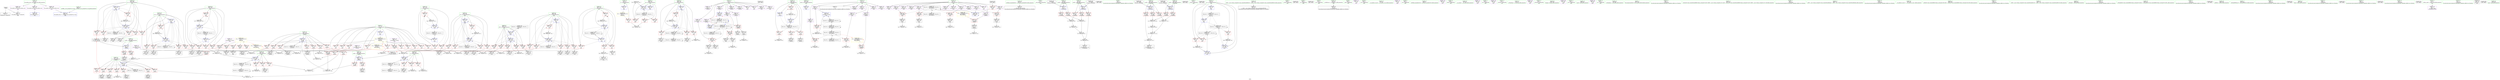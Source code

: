 digraph "SVFG" {
	label="SVFG";

	Node0x55e314cf1850 [shape=record,color=grey,label="{NodeID: 0\nNullPtr}"];
	Node0x55e314cf1850 -> Node0x55e314ea8f40[style=solid];
	Node0x55e314cf1850 -> Node0x55e314eb7d80[style=solid];
	Node0x55e314ee2b40 [shape=record,color=black,label="{NodeID: 526\nMR_58V_2 = PHI(MR_58V_4, MR_58V_1, )\npts\{270 \}\n}"];
	Node0x55e314ee2b40 -> Node0x55e314eb9a20[style=dashed];
	Node0x55e314ec14a0 [shape=record,color=grey,label="{NodeID: 443\n576 = Binary(575, 181, )\n}"];
	Node0x55e314ec14a0 -> Node0x55e314eb9e30[style=solid];
	Node0x55e314eb6120 [shape=record,color=red,label="{NodeID: 277\n497\<--265\n\<--i70\nmain\n}"];
	Node0x55e314eb6120 -> Node0x55e314ec11a0[style=solid];
	Node0x55e314ea9ed0 [shape=record,color=red,label="{NodeID: 194\n451\<--17\n\<--n\nmain\n}"];
	Node0x55e314ea9ed0 -> Node0x55e314ec2fa0[style=solid];
	Node0x55e314ea7520 [shape=record,color=black,label="{NodeID: 111\n376\<--375\nidxprom34\<--\nmain\n}"];
	Node0x55e314e8b670 [shape=record,color=green,label="{NodeID: 28\n8\<--10\nvis\<--vis_field_insensitive\nGlob }"];
	Node0x55e314e8b670 -> Node0x55e314eacea0[style=solid];
	Node0x55e314e8b670 -> Node0x55e314eacf70[style=solid];
	Node0x55e314e8b670 -> Node0x55e314ead040[style=solid];
	Node0x55e314e8b670 -> Node0x55e314ead110[style=solid];
	Node0x55e314e8b670 -> Node0x55e314ead1e0[style=solid];
	Node0x55e314e8b670 -> Node0x55e314ead2b0[style=solid];
	Node0x55e314e8b670 -> Node0x55e314ead380[style=solid];
	Node0x55e314e8b670 -> Node0x55e314ead450[style=solid];
	Node0x55e314e8b670 -> Node0x55e314ead520[style=solid];
	Node0x55e314e8b670 -> Node0x55e314ead5f0[style=solid];
	Node0x55e314e8b670 -> Node0x55e314ead6c0[style=solid];
	Node0x55e314e8b670 -> Node0x55e314ead790[style=solid];
	Node0x55e314f0ae30 [shape=record,color=black,label="{NodeID: 637\n562 = PHI()\n}"];
	Node0x55e314eeb940 [shape=record,color=yellow,style=double,label="{NodeID: 554\n32V_1 = ENCHI(MR_32V_0)\npts\{21 \}\nFun[main]}"];
	Node0x55e314eeb940 -> Node0x55e314eaa140[style=dashed];
	Node0x55e314ec3ea0 [shape=record,color=grey,label="{NodeID: 471\n188 = cmp(187, 181, )\n}"];
	Node0x55e314eb77e0 [shape=record,color=red,label="{NodeID: 305\n538\<--537\n\<--arrayidx130\nmain\n}"];
	Node0x55e314eb77e0 -> Node0x55e314eacc30[style=solid];
	Node0x55e314eb77e0 -> Node0x55e314eacd00[style=solid];
	Node0x55e314eab590 [shape=record,color=red,label="{NodeID: 222\n239\<--143\n\<--k\n_Z3DFSii\n}"];
	Node0x55e314eab590 -> Node0x55e314ec02a0[style=solid];
	Node0x55e314ead040 [shape=record,color=purple,label="{NodeID: 139\n196\<--8\narrayidx16\<--vis\n_Z3DFSii\n}"];
	Node0x55e314ea7b50 [shape=record,color=green,label="{NodeID: 56\n247\<--248\nretval\<--retval_field_insensitive\nmain\n}"];
	Node0x55e314ea7b50 -> Node0x55e314eb8840[style=solid];
	Node0x55e314eed220 [shape=record,color=yellow,style=double,label="{NodeID: 582\n26V_1 = ENCHI(MR_26V_0)\npts\{130000 \}\nFun[_Z3DFSii]|{|<s1>5}}"];
	Node0x55e314eed220 -> Node0x55e314eb43e0[style=dashed];
	Node0x55e314eed220:s1 -> Node0x55e314eed220[style=dashed,color=red];
	Node0x55e314eb8f90 [shape=record,color=blue,label="{NodeID: 333\n257\<--181\nj21\<--\nmain\n}"];
	Node0x55e314eb8f90 -> Node0x55e314eb50e0[style=dashed];
	Node0x55e314eb8f90 -> Node0x55e314eb51b0[style=dashed];
	Node0x55e314eb8f90 -> Node0x55e314eb5280[style=dashed];
	Node0x55e314eb8f90 -> Node0x55e314eb5350[style=dashed];
	Node0x55e314eb8f90 -> Node0x55e314eb5420[style=dashed];
	Node0x55e314eb8f90 -> Node0x55e314eb8f90[style=dashed];
	Node0x55e314eb8f90 -> Node0x55e314eb9470[style=dashed];
	Node0x55e314eb8f90 -> Node0x55e314ee0d40[style=dashed];
	Node0x55e314eb4b30 [shape=record,color=red,label="{NodeID: 250\n332\<--253\n\<--j\nmain\n}"];
	Node0x55e314eb4b30 -> Node0x55e314ebfe60[style=solid];
	Node0x55e314eae700 [shape=record,color=purple,label="{NodeID: 167\n479\<--14\narrayidx94\<--a\nmain\n}"];
	Node0x55e314eae700 -> Node0x55e314eb7570[style=solid];
	Node0x55e314ea9310 [shape=record,color=black,label="{NodeID: 84\n60\<--61\n\<--_ZNSt8ios_base4InitD1Ev\nCan only get source location for instruction, argument, global var or function.}"];
	Node0x55e314e85050 [shape=record,color=green,label="{NodeID: 1\n7\<--1\n__dso_handle\<--dummyObj\nGlob }"];
	Node0x55e314ee3040 [shape=record,color=black,label="{NodeID: 527\nMR_60V_2 = PHI(MR_60V_3, MR_60V_1, )\npts\{272 \}\n}"];
	Node0x55e314ee3040 -> Node0x55e314eb9af0[style=dashed];
	Node0x55e314ee3040 -> Node0x55e314ee3040[style=dashed];
	Node0x55e314ec1620 [shape=record,color=grey,label="{NodeID: 444\n88 = Binary(87, 89, )\n}"];
	Node0x55e314ec1620 -> Node0x55e314ec1f20[style=solid];
	Node0x55e314eb61f0 [shape=record,color=red,label="{NodeID: 278\n450\<--267\n\<--j74\nmain\n}"];
	Node0x55e314eb61f0 -> Node0x55e314ec2fa0[style=solid];
	Node0x55e314ea9fa0 [shape=record,color=red,label="{NodeID: 195\n504\<--17\n\<--n\nmain\n}"];
	Node0x55e314ea9fa0 -> Node0x55e314ec4920[style=solid];
	Node0x55e314ea75f0 [shape=record,color=black,label="{NodeID: 112\n383\<--382\nidxprom37\<--\nmain\n}"];
	Node0x55e314e8b740 [shape=record,color=green,label="{NodeID: 29\n11\<--13\nc\<--c_field_insensitive\nGlob }"];
	Node0x55e314e8b740 -> Node0x55e314ea9040[style=solid];
	Node0x55e314e8b740 -> Node0x55e314ead860[style=solid];
	Node0x55e314e8b740 -> Node0x55e314ead930[style=solid];
	Node0x55e314e8b740 -> Node0x55e314eada00[style=solid];
	Node0x55e314e8b740 -> Node0x55e314eadad0[style=solid];
	Node0x55e314e8b740 -> Node0x55e314eadba0[style=solid];
	Node0x55e314e8b740 -> Node0x55e314eadc70[style=solid];
	Node0x55e314e8b740 -> Node0x55e314eadd40[style=solid];
	Node0x55e314e8b740 -> Node0x55e314eade10[style=solid];
	Node0x55e314f0af30 [shape=record,color=black,label="{NodeID: 638\n566 = PHI()\n}"];
	Node0x55e314ec4020 [shape=record,color=grey,label="{NodeID: 472\n400 = cmp(398, 399, )\n}"];
	Node0x55e314eb78b0 [shape=record,color=blue,label="{NodeID: 306\n17\<--18\nn\<--\nGlob }"];
	Node0x55e314eb78b0 -> Node0x55e314eeb860[style=dashed];
	Node0x55e314eab660 [shape=record,color=red,label="{NodeID: 223\n179\<--145\n\<--y\n_Z3DFSii\n}"];
	Node0x55e314eab660 -> Node0x55e314ec35a0[style=solid];
	Node0x55e314ead110 [shape=record,color=purple,label="{NodeID: 140\n199\<--8\narrayidx18\<--vis\n_Z3DFSii\n}"];
	Node0x55e314ead110 -> Node0x55e314eb4240[style=solid];
	Node0x55e314ea7be0 [shape=record,color=green,label="{NodeID: 57\n249\<--250\nste\<--ste_field_insensitive\nmain\n}"];
	Node0x55e314ea7be0 -> Node0x55e314eb44b0[style=solid];
	Node0x55e314ea7be0 -> Node0x55e314eb4580[style=solid];
	Node0x55e314ea7be0 -> Node0x55e314eb4650[style=solid];
	Node0x55e314ea7be0 -> Node0x55e314eb8910[style=solid];
	Node0x55e314ea7be0 -> Node0x55e314eb9e30[style=solid];
	Node0x55e314eed300 [shape=record,color=yellow,style=double,label="{NodeID: 583\n28V_1 = ENCHI(MR_28V_0)\npts\{160000 \}\nFun[_Z3DFSii]|{|<s1>5}}"];
	Node0x55e314eed300 -> Node0x55e314eb4310[style=dashed];
	Node0x55e314eed300:s1 -> Node0x55e314eed300[style=dashed,color=red];
	Node0x55e314eb9060 [shape=record,color=blue,label="{NodeID: 334\n259\<--18\nk\<--\nmain\n}"];
	Node0x55e314eb9060 -> Node0x55e314eb54f0[style=dashed];
	Node0x55e314eb9060 -> Node0x55e314eb55c0[style=dashed];
	Node0x55e314eb9060 -> Node0x55e314eb5690[style=dashed];
	Node0x55e314eb9060 -> Node0x55e314eb5760[style=dashed];
	Node0x55e314eb9060 -> Node0x55e314eb93a0[style=dashed];
	Node0x55e314eb9060 -> Node0x55e314ed9320[style=dashed];
	Node0x55e314eb4c00 [shape=record,color=red,label="{NodeID: 251\n338\<--253\n\<--j\nmain\n}"];
	Node0x55e314eb4c00 -> Node0x55e314ec0120[style=solid];
	Node0x55e314eae7d0 [shape=record,color=purple,label="{NodeID: 168\n515\<--14\narrayidx115\<--a\nmain\n}"];
	Node0x55e314ea9410 [shape=record,color=black,label="{NodeID: 85\n76\<--95\n_Z7fastMaxii_ret\<--xor1\n_Z7fastMaxii\n}"];
	Node0x55e314e86340 [shape=record,color=green,label="{NodeID: 2\n18\<--1\n\<--dummyObj\nCan only get source location for instruction, argument, global var or function.}"];
	Node0x55e314ee3540 [shape=record,color=black,label="{NodeID: 528\nMR_24V_2 = PHI(MR_24V_3, MR_24V_1, )\npts\{100000 \}\n}"];
	Node0x55e314ee3540 -> Node0x55e314eb77e0[style=dashed];
	Node0x55e314ee3540 -> Node0x55e314ed7d40[style=dashed];
	Node0x55e314ee3540 -> Node0x55e314ee3540[style=dashed];
	Node0x55e314ec17a0 [shape=record,color=grey,label="{NodeID: 445\n115 = Binary(111, 114, )\n}"];
	Node0x55e314ec17a0 -> Node0x55e314ec1da0[style=solid];
	Node0x55e314eb62c0 [shape=record,color=red,label="{NodeID: 279\n457\<--267\n\<--j74\nmain\n}"];
	Node0x55e314eb62c0 -> Node0x55e314eac000[style=solid];
	Node0x55e314eaa070 [shape=record,color=red,label="{NodeID: 196\n510\<--17\n\<--n\nmain\n}"];
	Node0x55e314eaa070 -> Node0x55e314ec4aa0[style=solid];
	Node0x55e314ea76c0 [shape=record,color=black,label="{NodeID: 113\n403\<--402\nidxprom47\<--\nmain\n}"];
	Node0x55e314e8b810 [shape=record,color=green,label="{NodeID: 30\n14\<--16\na\<--a_field_insensitive\nGlob }"];
	Node0x55e314e8b810 -> Node0x55e314eadee0[style=solid];
	Node0x55e314e8b810 -> Node0x55e314eadfb0[style=solid];
	Node0x55e314e8b810 -> Node0x55e314eae080[style=solid];
	Node0x55e314e8b810 -> Node0x55e314eae150[style=solid];
	Node0x55e314e8b810 -> Node0x55e314eae220[style=solid];
	Node0x55e314e8b810 -> Node0x55e314eae2f0[style=solid];
	Node0x55e314e8b810 -> Node0x55e314eae3c0[style=solid];
	Node0x55e314e8b810 -> Node0x55e314eae490[style=solid];
	Node0x55e314e8b810 -> Node0x55e314eae560[style=solid];
	Node0x55e314e8b810 -> Node0x55e314eae630[style=solid];
	Node0x55e314e8b810 -> Node0x55e314eae700[style=solid];
	Node0x55e314e8b810 -> Node0x55e314eae7d0[style=solid];
	Node0x55e314e8b810 -> Node0x55e314eae8a0[style=solid];
	Node0x55e314f0b030 [shape=record,color=black,label="{NodeID: 639\n568 = PHI()\n}"];
	Node0x55e314ec41a0 [shape=record,color=grey,label="{NodeID: 473\n185 = cmp(183, 184, )\n}"];
	Node0x55e314eb7980 [shape=record,color=blue,label="{NodeID: 307\n20\<--18\nT\<--\nGlob }"];
	Node0x55e314eb7980 -> Node0x55e314eeb940[style=dashed];
	Node0x55e314eab730 [shape=record,color=red,label="{NodeID: 224\n183\<--145\n\<--y\n_Z3DFSii\n}"];
	Node0x55e314eab730 -> Node0x55e314ec41a0[style=solid];
	Node0x55e314ead1e0 [shape=record,color=purple,label="{NodeID: 141\n231\<--8\narrayidx34\<--vis\n_Z3DFSii\n}"];
	Node0x55e314ea7c70 [shape=record,color=green,label="{NodeID: 58\n251\<--252\ni\<--i_field_insensitive\nmain\n}"];
	Node0x55e314ea7c70 -> Node0x55e314eb4720[style=solid];
	Node0x55e314ea7c70 -> Node0x55e314eb47f0[style=solid];
	Node0x55e314ea7c70 -> Node0x55e314eb48c0[style=solid];
	Node0x55e314ea7c70 -> Node0x55e314eb8ab0[style=solid];
	Node0x55e314ea7c70 -> Node0x55e314eb8df0[style=solid];
	Node0x55e314eb9130 [shape=record,color=blue,label="{NodeID: 335\n261\<--379\ny\<--add36\nmain\n}"];
	Node0x55e314eb9130 -> Node0x55e314eb5830[style=dashed];
	Node0x55e314eb9130 -> Node0x55e314eb5900[style=dashed];
	Node0x55e314eb9130 -> Node0x55e314eb59d0[style=dashed];
	Node0x55e314eb9130 -> Node0x55e314eb9130[style=dashed];
	Node0x55e314eb9130 -> Node0x55e314ee9c80[style=dashed];
	Node0x55e314eb4cd0 [shape=record,color=red,label="{NodeID: 252\n349\<--255\n\<--i17\nmain\n}"];
	Node0x55e314eb4cd0 -> Node0x55e314ec2ca0[style=solid];
	Node0x55e314eae8a0 [shape=record,color=purple,label="{NodeID: 169\n518\<--14\narrayidx117\<--a\nmain\n}"];
	Node0x55e314eae8a0 -> Node0x55e314eb7640[style=solid];
	Node0x55e314ea94e0 [shape=record,color=black,label="{NodeID: 86\n99\<--117\n_Z7fastMinii_ret\<--xor1\n_Z7fastMinii\n}"];
	Node0x55e314e84e50 [shape=record,color=green,label="{NodeID: 3\n27\<--1\n_ZL2dy\<--dummyObj\nGlob }"];
	Node0x55e314ee3a40 [shape=record,color=black,label="{NodeID: 529\nMR_26V_2 = PHI(MR_26V_3, MR_26V_1, )\npts\{130000 \}\n}"];
	Node0x55e314ee3a40 -> Node0x55e314ee7140[style=dashed];
	Node0x55e314ec1920 [shape=record,color=grey,label="{NodeID: 446\n114 = Binary(112, 113, )\n}"];
	Node0x55e314ec1920 -> Node0x55e314ec17a0[style=solid];
	Node0x55e314eb6390 [shape=record,color=red,label="{NodeID: 280\n466\<--267\n\<--j74\nmain\n}"];
	Node0x55e314eb6390 -> Node0x55e314eac1a0[style=solid];
	Node0x55e314eaa140 [shape=record,color=red,label="{NodeID: 197\n291\<--20\n\<--T\nmain\n}"];
	Node0x55e314eaa140 -> Node0x55e314ec38a0[style=solid];
	Node0x55e314ea7790 [shape=record,color=black,label="{NodeID: 114\n406\<--405\nidxprom49\<--\nmain\n}"];
	Node0x55e314e8b8e0 [shape=record,color=green,label="{NodeID: 31\n17\<--19\nn\<--n_field_insensitive\nGlob }"];
	Node0x55e314e8b8e0 -> Node0x55e314eaf630[style=solid];
	Node0x55e314e8b8e0 -> Node0x55e314eaf700[style=solid];
	Node0x55e314e8b8e0 -> Node0x55e314eaf7d0[style=solid];
	Node0x55e314e8b8e0 -> Node0x55e314eaf8a0[style=solid];
	Node0x55e314e8b8e0 -> Node0x55e314eaf970[style=solid];
	Node0x55e314e8b8e0 -> Node0x55e314eafa40[style=solid];
	Node0x55e314e8b8e0 -> Node0x55e314eafb10[style=solid];
	Node0x55e314e8b8e0 -> Node0x55e314ea9d30[style=solid];
	Node0x55e314e8b8e0 -> Node0x55e314ea9e00[style=solid];
	Node0x55e314e8b8e0 -> Node0x55e314ea9ed0[style=solid];
	Node0x55e314e8b8e0 -> Node0x55e314ea9fa0[style=solid];
	Node0x55e314e8b8e0 -> Node0x55e314eaa070[style=solid];
	Node0x55e314e8b8e0 -> Node0x55e314eb78b0[style=solid];
	Node0x55e314f0b130 [shape=record,color=black,label="{NodeID: 640\n569 = PHI()\n}"];
	Node0x55e314ec4320 [shape=record,color=grey,label="{NodeID: 474\n396 = cmp(395, 181, )\n}"];
	Node0x55e314eb7a80 [shape=record,color=blue,label="{NodeID: 308\n22\<--18\nres\<--\nGlob }"];
	Node0x55e314eb7a80 -> Node0x55e314edf440[style=dashed];
	Node0x55e314eab800 [shape=record,color=red,label="{NodeID: 225\n194\<--145\n\<--y\n_Z3DFSii\n}"];
	Node0x55e314eab800 -> Node0x55e314ea99f0[style=solid];
	Node0x55e314ead2b0 [shape=record,color=purple,label="{NodeID: 142\n234\<--8\narrayidx36\<--vis\n_Z3DFSii\n}"];
	Node0x55e314ead2b0 -> Node0x55e314eb86a0[style=solid];
	Node0x55e314ea7d00 [shape=record,color=green,label="{NodeID: 59\n253\<--254\nj\<--j_field_insensitive\nmain\n}"];
	Node0x55e314ea7d00 -> Node0x55e314eb4990[style=solid];
	Node0x55e314ea7d00 -> Node0x55e314eb4a60[style=solid];
	Node0x55e314ea7d00 -> Node0x55e314eb4b30[style=solid];
	Node0x55e314ea7d00 -> Node0x55e314eb4c00[style=solid];
	Node0x55e314ea7d00 -> Node0x55e314eb8b80[style=solid];
	Node0x55e314ea7d00 -> Node0x55e314eb8d20[style=solid];
	Node0x55e314eb9200 [shape=record,color=blue,label="{NodeID: 336\n263\<--386\nx\<--add39\nmain\n}"];
	Node0x55e314eb9200 -> Node0x55e314eb5aa0[style=dashed];
	Node0x55e314eb9200 -> Node0x55e314eb5b70[style=dashed];
	Node0x55e314eb9200 -> Node0x55e314eb5c40[style=dashed];
	Node0x55e314eb9200 -> Node0x55e314eb9200[style=dashed];
	Node0x55e314eb9200 -> Node0x55e314eea150[style=dashed];
	Node0x55e314eb4da0 [shape=record,color=red,label="{NodeID: 253\n359\<--255\n\<--i17\nmain\n}"];
	Node0x55e314eb4da0 -> Node0x55e314ea72b0[style=solid];
	Node0x55e314eae970 [shape=record,color=purple,label="{NodeID: 170\n168\<--27\narrayidx4\<--_ZL2dy\n_Z3DFSii\n}"];
	Node0x55e314eae970 -> Node0x55e314eb40a0[style=solid];
	Node0x55e314ea95b0 [shape=record,color=black,label="{NodeID: 87\n126\<--127\n\<--_ZNSt7__cxx1112basic_stringIcSt11char_traitsIcESaIcEED1Ev\nCan only get source location for instruction, argument, global var or function.}"];
	Node0x55e314e86460 [shape=record,color=green,label="{NodeID: 4\n28\<--1\n_ZL2dx\<--dummyObj\nGlob }"];
	Node0x55e314ee3f40 [shape=record,color=black,label="{NodeID: 530\nMR_28V_2 = PHI(MR_28V_3, MR_28V_1, )\npts\{160000 \}\n}"];
	Node0x55e314ee3f40 -> Node0x55e314edea40[style=dashed];
	Node0x55e314ec1aa0 [shape=record,color=grey,label="{NodeID: 447\n87 = Binary(85, 86, )\n}"];
	Node0x55e314ec1aa0 -> Node0x55e314ec1620[style=solid];
	Node0x55e314eb6460 [shape=record,color=red,label="{NodeID: 281\n477\<--267\n\<--j74\nmain\n}"];
	Node0x55e314eb6460 -> Node0x55e314eac4e0[style=solid];
	Node0x55e314eaa210 [shape=record,color=red,label="{NodeID: 198\n484\<--22\n\<--res\nmain\n}"];
	Node0x55e314eaa210 -> Node0x55e314ec2220[style=solid];
	Node0x55e314ea7860 [shape=record,color=black,label="{NodeID: 115\n409\<--408\nconv51\<--\nmain\n}"];
	Node0x55e314ea7860 -> Node0x55e314ec44a0[style=solid];
	Node0x55e314e8c650 [shape=record,color=green,label="{NodeID: 32\n20\<--21\nT\<--T_field_insensitive\nGlob }"];
	Node0x55e314e8c650 -> Node0x55e314eaa140[style=solid];
	Node0x55e314e8c650 -> Node0x55e314eb7980[style=solid];
	Node0x55e314f0b200 [shape=record,color=black,label="{NodeID: 641\n580 = PHI()\n}"];
	Node0x55e314ec44a0 [shape=record,color=grey,label="{NodeID: 475\n410 = cmp(409, 411, )\n}"];
	Node0x55e314eb7b80 [shape=record,color=blue,label="{NodeID: 309\n622\<--48\nllvm.global_ctors_0\<--\nGlob }"];
	Node0x55e314eab8d0 [shape=record,color=red,label="{NodeID: 226\n205\<--145\n\<--y\n_Z3DFSii\n}"];
	Node0x55e314eab8d0 -> Node0x55e314ea68f0[style=solid];
	Node0x55e314ead380 [shape=record,color=purple,label="{NodeID: 143\n306\<--8\n\<--vis\nmain\n}"];
	Node0x55e314ea7d90 [shape=record,color=green,label="{NodeID: 60\n255\<--256\ni17\<--i17_field_insensitive\nmain\n}"];
	Node0x55e314ea7d90 -> Node0x55e314eb4cd0[style=solid];
	Node0x55e314ea7d90 -> Node0x55e314eb4da0[style=solid];
	Node0x55e314ea7d90 -> Node0x55e314eb4e70[style=solid];
	Node0x55e314ea7d90 -> Node0x55e314eb4f40[style=solid];
	Node0x55e314ea7d90 -> Node0x55e314eb5010[style=solid];
	Node0x55e314ea7d90 -> Node0x55e314eb8ec0[style=solid];
	Node0x55e314ea7d90 -> Node0x55e314eb9540[style=solid];
	Node0x55e314eb92d0 [shape=record,color=blue,label="{NodeID: 337\n418\<--420\narrayidx57\<--inc58\nmain\n}"];
	Node0x55e314eb92d0 -> Node0x55e314eddb40[style=dashed];
	Node0x55e314eb4e70 [shape=record,color=red,label="{NodeID: 254\n374\<--255\n\<--i17\nmain\n}"];
	Node0x55e314eb4e70 -> Node0x55e314ec23a0[style=solid];
	Node0x55e314eaea40 [shape=record,color=purple,label="{NodeID: 171\n377\<--27\narrayidx35\<--_ZL2dy\nmain\n}"];
	Node0x55e314eaea40 -> Node0x55e314eb7090[style=solid];
	Node0x55e314ea96b0 [shape=record,color=black,label="{NodeID: 88\n152\<--151\nidxprom\<--\n_Z3DFSii\n}"];
	Node0x55e314e864f0 [shape=record,color=green,label="{NodeID: 5\n29\<--1\n.str\<--dummyObj\nGlob }"];
	Node0x55e314ec1c20 [shape=record,color=grey,label="{NodeID: 448\n111 = Binary(110, 89, )\n}"];
	Node0x55e314ec1c20 -> Node0x55e314ec17a0[style=solid];
	Node0x55e314eb6530 [shape=record,color=red,label="{NodeID: 282\n488\<--267\n\<--j74\nmain\n|{<s0>16}}"];
	Node0x55e314eb6530:s0 -> Node0x55e314f0ba50[style=solid,color=red];
	Node0x55e314eaa2e0 [shape=record,color=red,label="{NodeID: 199\n543\<--22\n\<--res\nmain\n}"];
	Node0x55e314eaa2e0 -> Node0x55e314ec08a0[style=solid];
	Node0x55e314eabd90 [shape=record,color=black,label="{NodeID: 116\n414\<--413\nidxprom54\<--\nmain\n}"];
	Node0x55e314e8c720 [shape=record,color=green,label="{NodeID: 33\n22\<--23\nres\<--res_field_insensitive\nGlob }"];
	Node0x55e314e8c720 -> Node0x55e314eaa210[style=solid];
	Node0x55e314e8c720 -> Node0x55e314eaa2e0[style=solid];
	Node0x55e314e8c720 -> Node0x55e314eaa3b0[style=solid];
	Node0x55e314e8c720 -> Node0x55e314eb7a80[style=solid];
	Node0x55e314e8c720 -> Node0x55e314eb89e0[style=solid];
	Node0x55e314e8c720 -> Node0x55e314eb97b0[style=solid];
	Node0x55e314e8c720 -> Node0x55e314eb9bc0[style=solid];
	Node0x55e314f0b2d0 [shape=record,color=black,label="{NodeID: 642\n584 = PHI()\n}"];
	Node0x55e314ec4620 [shape=record,color=grey,label="{NodeID: 476\n203 = cmp(202, 18, )\n}"];
	Node0x55e314eb7c80 [shape=record,color=blue,label="{NodeID: 310\n623\<--49\nllvm.global_ctors_1\<--_GLOBAL__sub_I_giongto35_0_0.cpp\nGlob }"];
	Node0x55e314eab9a0 [shape=record,color=red,label="{NodeID: 227\n216\<--145\n\<--y\n_Z3DFSii\n}"];
	Node0x55e314eab9a0 -> Node0x55e314ea6b60[style=solid];
	Node0x55e314ead450 [shape=record,color=purple,label="{NodeID: 144\n440\<--8\n\<--vis\nmain\n}"];
	Node0x55e314ea7e20 [shape=record,color=green,label="{NodeID: 61\n257\<--258\nj21\<--j21_field_insensitive\nmain\n}"];
	Node0x55e314ea7e20 -> Node0x55e314eb50e0[style=solid];
	Node0x55e314ea7e20 -> Node0x55e314eb51b0[style=solid];
	Node0x55e314ea7e20 -> Node0x55e314eb5280[style=solid];
	Node0x55e314ea7e20 -> Node0x55e314eb5350[style=solid];
	Node0x55e314ea7e20 -> Node0x55e314eb5420[style=solid];
	Node0x55e314ea7e20 -> Node0x55e314eb8f90[style=solid];
	Node0x55e314ea7e20 -> Node0x55e314eb9470[style=solid];
	Node0x55e314eb93a0 [shape=record,color=blue,label="{NodeID: 338\n259\<--426\nk\<--inc61\nmain\n}"];
	Node0x55e314eb93a0 -> Node0x55e314eb54f0[style=dashed];
	Node0x55e314eb93a0 -> Node0x55e314eb55c0[style=dashed];
	Node0x55e314eb93a0 -> Node0x55e314eb5690[style=dashed];
	Node0x55e314eb93a0 -> Node0x55e314eb5760[style=dashed];
	Node0x55e314eb93a0 -> Node0x55e314eb93a0[style=dashed];
	Node0x55e314eb93a0 -> Node0x55e314ed9320[style=dashed];
	Node0x55e314eb4f40 [shape=record,color=red,label="{NodeID: 255\n413\<--255\n\<--i17\nmain\n}"];
	Node0x55e314eb4f40 -> Node0x55e314eabd90[style=solid];
	Node0x55e314eaeb10 [shape=record,color=purple,label="{NodeID: 172\n175\<--28\narrayidx6\<--_ZL2dx\n_Z3DFSii\n}"];
	Node0x55e314eaeb10 -> Node0x55e314eb4170[style=solid];
	Node0x55e314ea9780 [shape=record,color=black,label="{NodeID: 89\n155\<--154\nidxprom1\<--\n_Z3DFSii\n}"];
	Node0x55e314e8ab10 [shape=record,color=green,label="{NodeID: 6\n31\<--1\n.str.2\<--dummyObj\nGlob }"];
	Node0x55e314ec1da0 [shape=record,color=grey,label="{NodeID: 449\n117 = Binary(115, 116, )\n}"];
	Node0x55e314ec1da0 -> Node0x55e314ea94e0[style=solid];
	Node0x55e314eb6600 [shape=record,color=red,label="{NodeID: 283\n492\<--267\n\<--j74\nmain\n}"];
	Node0x55e314eb6600 -> Node0x55e314ec1320[style=solid];
	Node0x55e314eaa3b0 [shape=record,color=red,label="{NodeID: 200\n567\<--22\n\<--res\nmain\n}"];
	Node0x55e314eabe60 [shape=record,color=black,label="{NodeID: 117\n417\<--416\nidxprom56\<--\nmain\n}"];
	Node0x55e314e8c7f0 [shape=record,color=green,label="{NodeID: 34\n24\<--26\n_Z2stB5cxx11\<--_Z2stB5cxx11_field_insensitive\nGlob }"];
	Node0x55e314e8c7f0 -> Node0x55e314ea9210[style=solid];
	Node0x55e314f0b3d0 [shape=record,color=black,label="{NodeID: 643\n77 = PHI()\n0th arg _Z7fastMaxii }"];
	Node0x55e314f0b3d0 -> Node0x55e314eb7e80[style=solid];
	Node0x55e314ec47a0 [shape=record,color=grey,label="{NodeID: 477\n192 = cmp(190, 191, )\n}"];
	Node0x55e314eb7d80 [shape=record,color=blue, style = dotted,label="{NodeID: 311\n624\<--3\nllvm.global_ctors_2\<--dummyVal\nGlob }"];
	Node0x55e314eaba70 [shape=record,color=red,label="{NodeID: 228\n225\<--145\n\<--y\n_Z3DFSii\n|{<s0>5}}"];
	Node0x55e314eaba70:s0 -> Node0x55e314f0b830[style=solid,color=red];
	Node0x55e314ead520 [shape=record,color=purple,label="{NodeID: 145\n465\<--8\narrayidx85\<--vis\nmain\n}"];
	Node0x55e314ea7ef0 [shape=record,color=green,label="{NodeID: 62\n259\<--260\nk\<--k_field_insensitive\nmain\n}"];
	Node0x55e314ea7ef0 -> Node0x55e314eb54f0[style=solid];
	Node0x55e314ea7ef0 -> Node0x55e314eb55c0[style=solid];
	Node0x55e314ea7ef0 -> Node0x55e314eb5690[style=solid];
	Node0x55e314ea7ef0 -> Node0x55e314eb5760[style=solid];
	Node0x55e314ea7ef0 -> Node0x55e314eb9060[style=solid];
	Node0x55e314ea7ef0 -> Node0x55e314eb93a0[style=solid];
	Node0x55e314eb9470 [shape=record,color=blue,label="{NodeID: 339\n257\<--432\nj21\<--inc65\nmain\n}"];
	Node0x55e314eb9470 -> Node0x55e314eb50e0[style=dashed];
	Node0x55e314eb9470 -> Node0x55e314eb51b0[style=dashed];
	Node0x55e314eb9470 -> Node0x55e314eb5280[style=dashed];
	Node0x55e314eb9470 -> Node0x55e314eb5350[style=dashed];
	Node0x55e314eb9470 -> Node0x55e314eb5420[style=dashed];
	Node0x55e314eb9470 -> Node0x55e314eb8f90[style=dashed];
	Node0x55e314eb9470 -> Node0x55e314eb9470[style=dashed];
	Node0x55e314eb9470 -> Node0x55e314ee0d40[style=dashed];
	Node0x55e314eb5010 [shape=record,color=red,label="{NodeID: 256\n436\<--255\n\<--i17\nmain\n}"];
	Node0x55e314eb5010 -> Node0x55e314ec1020[style=solid];
	Node0x55e314eaebe0 [shape=record,color=purple,label="{NodeID: 173\n384\<--28\narrayidx38\<--_ZL2dx\nmain\n}"];
	Node0x55e314eaebe0 -> Node0x55e314eb7160[style=solid];
	Node0x55e314ea9850 [shape=record,color=black,label="{NodeID: 90\n167\<--166\nidxprom3\<--\n_Z3DFSii\n}"];
	Node0x55e314e8aba0 [shape=record,color=green,label="{NodeID: 7\n33\<--1\nstdin\<--dummyObj\nGlob }"];
	Node0x55e314ec1f20 [shape=record,color=grey,label="{NodeID: 450\n93 = Binary(88, 92, )\n}"];
	Node0x55e314ec1f20 -> Node0x55e314ec26a0[style=solid];
	Node0x55e314eb66d0 [shape=record,color=red,label="{NodeID: 284\n503\<--269\n\<--i106\nmain\n}"];
	Node0x55e314eb66d0 -> Node0x55e314ec4920[style=solid];
	Node0x55e314eaa480 [shape=record,color=red,label="{NodeID: 201\n274\<--33\n\<--stdin\nmain\n}"];
	Node0x55e314eaa480 -> Node0x55e314ea6ea0[style=solid];
	Node0x55e314eabf30 [shape=record,color=black,label="{NodeID: 118\n455\<--454\nidxprom78\<--\nmain\n}"];
	Node0x55e314e8c8c0 [shape=record,color=green,label="{NodeID: 35\n47\<--51\nllvm.global_ctors\<--llvm.global_ctors_field_insensitive\nGlob }"];
	Node0x55e314e8c8c0 -> Node0x55e314eaf330[style=solid];
	Node0x55e314e8c8c0 -> Node0x55e314eaf430[style=solid];
	Node0x55e314e8c8c0 -> Node0x55e314eaf530[style=solid];
	Node0x55e314f0b530 [shape=record,color=black,label="{NodeID: 644\n78 = PHI()\n1st arg _Z7fastMaxii }"];
	Node0x55e314f0b530 -> Node0x55e314eb7f50[style=solid];
	Node0x55e314ec4920 [shape=record,color=grey,label="{NodeID: 478\n505 = cmp(503, 504, )\n}"];
	Node0x55e314eb7e80 [shape=record,color=blue,label="{NodeID: 312\n79\<--77\nx.addr\<--x\n_Z7fastMaxii\n}"];
	Node0x55e314eb7e80 -> Node0x55e314eaa7c0[style=dashed];
	Node0x55e314eb7e80 -> Node0x55e314eaa890[style=dashed];
	Node0x55e314eabb40 [shape=record,color=red,label="{NodeID: 229\n229\<--145\n\<--y\n_Z3DFSii\n}"];
	Node0x55e314eabb40 -> Node0x55e314ea6d00[style=solid];
	Node0x55e314ead5f0 [shape=record,color=purple,label="{NodeID: 146\n468\<--8\narrayidx87\<--vis\nmain\n}"];
	Node0x55e314ead5f0 -> Node0x55e314eb74a0[style=solid];
	Node0x55e314ea7fc0 [shape=record,color=green,label="{NodeID: 63\n261\<--262\ny\<--y_field_insensitive\nmain\n}"];
	Node0x55e314ea7fc0 -> Node0x55e314eb5830[style=solid];
	Node0x55e314ea7fc0 -> Node0x55e314eb5900[style=solid];
	Node0x55e314ea7fc0 -> Node0x55e314eb59d0[style=solid];
	Node0x55e314ea7fc0 -> Node0x55e314eb9130[style=solid];
	Node0x55e314eb9540 [shape=record,color=blue,label="{NodeID: 340\n255\<--437\ni17\<--inc68\nmain\n}"];
	Node0x55e314eb9540 -> Node0x55e314eb4cd0[style=dashed];
	Node0x55e314eb9540 -> Node0x55e314eb4da0[style=dashed];
	Node0x55e314eb9540 -> Node0x55e314eb4e70[style=dashed];
	Node0x55e314eb9540 -> Node0x55e314eb4f40[style=dashed];
	Node0x55e314eb9540 -> Node0x55e314eb5010[style=dashed];
	Node0x55e314eb9540 -> Node0x55e314eb9540[style=dashed];
	Node0x55e314eb9540 -> Node0x55e314ee0840[style=dashed];
	Node0x55e314eb50e0 [shape=record,color=red,label="{NodeID: 257\n355\<--257\n\<--j21\nmain\n}"];
	Node0x55e314eb50e0 -> Node0x55e314ec2b20[style=solid];
	Node0x55e314eaecb0 [shape=record,color=purple,label="{NodeID: 174\n275\<--29\n\<--.str\nmain\n}"];
	Node0x55e314ea9920 [shape=record,color=black,label="{NodeID: 91\n174\<--173\nidxprom5\<--\n_Z3DFSii\n}"];
	Node0x55e314e85470 [shape=record,color=green,label="{NodeID: 8\n34\<--1\n.str.3\<--dummyObj\nGlob }"];
	Node0x55e314ec20a0 [shape=record,color=grey,label="{NodeID: 451\n92 = Binary(90, 91, )\n}"];
	Node0x55e314ec20a0 -> Node0x55e314ec1f20[style=solid];
	Node0x55e314eb67a0 [shape=record,color=red,label="{NodeID: 285\n513\<--269\n\<--i106\nmain\n}"];
	Node0x55e314eb67a0 -> Node0x55e314eac680[style=solid];
	Node0x55e314eaa550 [shape=record,color=red,label="{NodeID: 202\n579\<--33\n\<--stdin\nmain\n}"];
	Node0x55e314eac000 [shape=record,color=black,label="{NodeID: 119\n458\<--457\nidxprom80\<--\nmain\n}"];
	Node0x55e314e8c990 [shape=record,color=green,label="{NodeID: 36\n52\<--53\n__cxx_global_var_init\<--__cxx_global_var_init_field_insensitive\n}"];
	Node0x55e314f0b630 [shape=record,color=black,label="{NodeID: 645\n100 = PHI()\n0th arg _Z7fastMinii }"];
	Node0x55e314f0b630 -> Node0x55e314eb8020[style=solid];
	Node0x55e314ec4aa0 [shape=record,color=grey,label="{NodeID: 479\n511 = cmp(509, 510, )\n}"];
	Node0x55e314eb7f50 [shape=record,color=blue,label="{NodeID: 313\n81\<--78\ny.addr\<--y\n_Z7fastMaxii\n}"];
	Node0x55e314eb7f50 -> Node0x55e314eaa960[style=dashed];
	Node0x55e314eb7f50 -> Node0x55e314eaaa30[style=dashed];
	Node0x55e314eb7f50 -> Node0x55e314eaab00[style=dashed];
	Node0x55e314eabc10 [shape=record,color=red,label="{NodeID: 230\n187\<--147\n\<--x\n_Z3DFSii\n}"];
	Node0x55e314eabc10 -> Node0x55e314ec3ea0[style=solid];
	Node0x55e314ead6c0 [shape=record,color=purple,label="{NodeID: 147\n534\<--8\narrayidx128\<--vis\nmain\n}"];
	Node0x55e314ea8090 [shape=record,color=green,label="{NodeID: 64\n263\<--264\nx\<--x_field_insensitive\nmain\n}"];
	Node0x55e314ea8090 -> Node0x55e314eb5aa0[style=solid];
	Node0x55e314ea8090 -> Node0x55e314eb5b70[style=solid];
	Node0x55e314ea8090 -> Node0x55e314eb5c40[style=solid];
	Node0x55e314ea8090 -> Node0x55e314eb9200[style=solid];
	Node0x55e314eb9610 [shape=record,color=blue,label="{NodeID: 341\n265\<--181\ni70\<--\nmain\n}"];
	Node0x55e314eb9610 -> Node0x55e314eb5d10[style=dashed];
	Node0x55e314eb9610 -> Node0x55e314eb5de0[style=dashed];
	Node0x55e314eb9610 -> Node0x55e314eb5eb0[style=dashed];
	Node0x55e314eb9610 -> Node0x55e314eb5f80[style=dashed];
	Node0x55e314eb9610 -> Node0x55e314eb6050[style=dashed];
	Node0x55e314eb9610 -> Node0x55e314eb6120[style=dashed];
	Node0x55e314eb9610 -> Node0x55e314eb9950[style=dashed];
	Node0x55e314eb9610 -> Node0x55e314ee2140[style=dashed];
	Node0x55e314eb51b0 [shape=record,color=red,label="{NodeID: 258\n362\<--257\n\<--j21\nmain\n}"];
	Node0x55e314eb51b0 -> Node0x55e314ea7380[style=solid];
	Node0x55e314eaed80 [shape=record,color=purple,label="{NodeID: 175\n276\<--31\n\<--.str.2\nmain\n}"];
	Node0x55e314ea99f0 [shape=record,color=black,label="{NodeID: 92\n195\<--194\nidxprom15\<--\n_Z3DFSii\n}"];
	Node0x55e314e85540 [shape=record,color=green,label="{NodeID: 9\n36\<--1\n.str.4\<--dummyObj\nGlob }"];
	Node0x55e314ec2220 [shape=record,color=grey,label="{NodeID: 452\n485 = Binary(484, 181, )\n}"];
	Node0x55e314ec2220 -> Node0x55e314eb97b0[style=solid];
	Node0x55e314eb6870 [shape=record,color=red,label="{NodeID: 286\n523\<--269\n\<--i106\nmain\n}"];
	Node0x55e314eb6870 -> Node0x55e314eac8f0[style=solid];
	Node0x55e314eaa620 [shape=record,color=red,label="{NodeID: 203\n280\<--38\n\<--stdout\nmain\n}"];
	Node0x55e314eaa620 -> Node0x55e314ea6f70[style=solid];
	Node0x55e314eac0d0 [shape=record,color=black,label="{NodeID: 120\n464\<--463\nidxprom84\<--\nmain\n}"];
	Node0x55e314e8ca60 [shape=record,color=green,label="{NodeID: 37\n56\<--57\n_ZNSt8ios_base4InitC1Ev\<--_ZNSt8ios_base4InitC1Ev_field_insensitive\n}"];
	Node0x55e314f0b730 [shape=record,color=black,label="{NodeID: 646\n101 = PHI()\n1st arg _Z7fastMinii }"];
	Node0x55e314f0b730 -> Node0x55e314eb80f0[style=solid];
	Node0x55e314ec4c20 [shape=record,color=grey,label="{NodeID: 480\n223 = cmp(222, 18, )\n}"];
	Node0x55e314eb8020 [shape=record,color=blue,label="{NodeID: 314\n102\<--100\nx.addr\<--x\n_Z7fastMinii\n}"];
	Node0x55e314eb8020 -> Node0x55e314eaabd0[style=dashed];
	Node0x55e314eb8020 -> Node0x55e314eaaca0[style=dashed];
	Node0x55e314eb8020 -> Node0x55e314eaad70[style=dashed];
	Node0x55e314eb3c00 [shape=record,color=red,label="{NodeID: 231\n190\<--147\n\<--x\n_Z3DFSii\n}"];
	Node0x55e314eb3c00 -> Node0x55e314ec47a0[style=solid];
	Node0x55e314ead790 [shape=record,color=purple,label="{NodeID: 148\n537\<--8\narrayidx130\<--vis\nmain\n}"];
	Node0x55e314ead790 -> Node0x55e314eb77e0[style=solid];
	Node0x55e314ea8160 [shape=record,color=green,label="{NodeID: 65\n265\<--266\ni70\<--i70_field_insensitive\nmain\n}"];
	Node0x55e314ea8160 -> Node0x55e314eb5d10[style=solid];
	Node0x55e314ea8160 -> Node0x55e314eb5de0[style=solid];
	Node0x55e314ea8160 -> Node0x55e314eb5eb0[style=solid];
	Node0x55e314ea8160 -> Node0x55e314eb5f80[style=solid];
	Node0x55e314ea8160 -> Node0x55e314eb6050[style=solid];
	Node0x55e314ea8160 -> Node0x55e314eb6120[style=solid];
	Node0x55e314ea8160 -> Node0x55e314eb9610[style=solid];
	Node0x55e314ea8160 -> Node0x55e314eb9950[style=solid];
	Node0x55e314eb96e0 [shape=record,color=blue,label="{NodeID: 342\n267\<--181\nj74\<--\nmain\n}"];
	Node0x55e314eb96e0 -> Node0x55e314eb61f0[style=dashed];
	Node0x55e314eb96e0 -> Node0x55e314eb62c0[style=dashed];
	Node0x55e314eb96e0 -> Node0x55e314eb6390[style=dashed];
	Node0x55e314eb96e0 -> Node0x55e314eb6460[style=dashed];
	Node0x55e314eb96e0 -> Node0x55e314eb6530[style=dashed];
	Node0x55e314eb96e0 -> Node0x55e314eb6600[style=dashed];
	Node0x55e314eb96e0 -> Node0x55e314eb96e0[style=dashed];
	Node0x55e314eb96e0 -> Node0x55e314eb9880[style=dashed];
	Node0x55e314eb96e0 -> Node0x55e314ee2640[style=dashed];
	Node0x55e314eb5280 [shape=record,color=red,label="{NodeID: 259\n381\<--257\n\<--j21\nmain\n}"];
	Node0x55e314eb5280 -> Node0x55e314ec2820[style=solid];
	Node0x55e314eaee50 [shape=record,color=purple,label="{NodeID: 176\n281\<--34\n\<--.str.3\nmain\n}"];
	Node0x55e314ea9ac0 [shape=record,color=black,label="{NodeID: 93\n198\<--197\nidxprom17\<--\n_Z3DFSii\n}"];
	Node0x55e314e8c020 [shape=record,color=green,label="{NodeID: 10\n38\<--1\nstdout\<--dummyObj\nGlob }"];
	Node0x55e314ec23a0 [shape=record,color=grey,label="{NodeID: 453\n379 = Binary(374, 378, )\n}"];
	Node0x55e314ec23a0 -> Node0x55e314eb9130[style=solid];
	Node0x55e314eb6940 [shape=record,color=red,label="{NodeID: 287\n532\<--269\n\<--i106\nmain\n}"];
	Node0x55e314eb6940 -> Node0x55e314eaca90[style=solid];
	Node0x55e314eaa6f0 [shape=record,color=red,label="{NodeID: 204\n583\<--38\n\<--stdout\nmain\n}"];
	Node0x55e314eac1a0 [shape=record,color=black,label="{NodeID: 121\n467\<--466\nidxprom86\<--\nmain\n}"];
	Node0x55e314e8cb30 [shape=record,color=green,label="{NodeID: 38\n62\<--63\n__cxa_atexit\<--__cxa_atexit_field_insensitive\n}"];
	Node0x55e314f0b830 [shape=record,color=black,label="{NodeID: 647\n137 = PHI(225, 487, )\n0th arg _Z3DFSii }"];
	Node0x55e314f0b830 -> Node0x55e314eb81c0[style=solid];
	Node0x55e314ec4da0 [shape=record,color=grey,label="{NodeID: 481\n372 = cmp(371, 163, )\n}"];
	Node0x55e314eb80f0 [shape=record,color=blue,label="{NodeID: 315\n104\<--101\ny.addr\<--y\n_Z7fastMinii\n}"];
	Node0x55e314eb80f0 -> Node0x55e314eaae40[style=dashed];
	Node0x55e314eb80f0 -> Node0x55e314eaaf10[style=dashed];
	Node0x55e314eb3c90 [shape=record,color=red,label="{NodeID: 232\n197\<--147\n\<--x\n_Z3DFSii\n}"];
	Node0x55e314eb3c90 -> Node0x55e314ea9ac0[style=solid];
	Node0x55e314ead860 [shape=record,color=purple,label="{NodeID: 149\n218\<--11\narrayidx28\<--c\n_Z3DFSii\n}"];
	Node0x55e314ea8230 [shape=record,color=green,label="{NodeID: 66\n267\<--268\nj74\<--j74_field_insensitive\nmain\n}"];
	Node0x55e314ea8230 -> Node0x55e314eb61f0[style=solid];
	Node0x55e314ea8230 -> Node0x55e314eb62c0[style=solid];
	Node0x55e314ea8230 -> Node0x55e314eb6390[style=solid];
	Node0x55e314ea8230 -> Node0x55e314eb6460[style=solid];
	Node0x55e314ea8230 -> Node0x55e314eb6530[style=solid];
	Node0x55e314ea8230 -> Node0x55e314eb6600[style=solid];
	Node0x55e314ea8230 -> Node0x55e314eb96e0[style=solid];
	Node0x55e314ea8230 -> Node0x55e314eb9880[style=solid];
	Node0x55e314eb97b0 [shape=record,color=blue,label="{NodeID: 343\n22\<--485\nres\<--inc98\nmain\n}"];
	Node0x55e314eb97b0 -> Node0x55e314ed7340[style=dashed];
	Node0x55e314eb5350 [shape=record,color=red,label="{NodeID: 260\n416\<--257\n\<--j21\nmain\n}"];
	Node0x55e314eb5350 -> Node0x55e314eabe60[style=solid];
	Node0x55e314eaef20 [shape=record,color=purple,label="{NodeID: 177\n282\<--36\n\<--.str.4\nmain\n}"];
	Node0x55e314ea9b90 [shape=record,color=black,label="{NodeID: 94\n201\<--200\ntobool\<--\n_Z3DFSii\n}"];
	Node0x55e314e8c0f0 [shape=record,color=green,label="{NodeID: 11\n39\<--1\n.str.5\<--dummyObj\nGlob }"];
	Node0x55e314ec2520 [shape=record,color=grey,label="{NodeID: 454\n110 = Binary(108, 109, )\n}"];
	Node0x55e314ec2520 -> Node0x55e314ec1c20[style=solid];
	Node0x55e314eb6a10 [shape=record,color=red,label="{NodeID: 288\n553\<--269\n\<--i106\nmain\n}"];
	Node0x55e314eb6a10 -> Node0x55e314ec0a20[style=solid];
	Node0x55e314eaa7c0 [shape=record,color=red,label="{NodeID: 205\n86\<--79\n\<--x.addr\n_Z7fastMaxii\n}"];
	Node0x55e314eaa7c0 -> Node0x55e314ec1aa0[style=solid];
	Node0x55e314eac270 [shape=record,color=black,label="{NodeID: 122\n470\<--469\ntobool\<--\nmain\n}"];
	Node0x55e314e8cc00 [shape=record,color=green,label="{NodeID: 39\n61\<--67\n_ZNSt8ios_base4InitD1Ev\<--_ZNSt8ios_base4InitD1Ev_field_insensitive\n}"];
	Node0x55e314e8cc00 -> Node0x55e314ea9310[style=solid];
	Node0x55e314f0ba50 [shape=record,color=black,label="{NodeID: 648\n138 = PHI(226, 488, )\n1st arg _Z3DFSii }"];
	Node0x55e314f0ba50 -> Node0x55e314eb8290[style=solid];
	Node0x55e314ec4f20 [shape=record,color=grey,label="{NodeID: 482\n367 = cmp(366, 214, )\n}"];
	Node0x55e314eb81c0 [shape=record,color=blue,label="{NodeID: 316\n139\<--137\ni.addr\<--i\n_Z3DFSii\n}"];
	Node0x55e314eb81c0 -> Node0x55e314eaafe0[style=dashed];
	Node0x55e314eb81c0 -> Node0x55e314eab0b0[style=dashed];
	Node0x55e314eb3d60 [shape=record,color=red,label="{NodeID: 233\n208\<--147\n\<--x\n_Z3DFSii\n}"];
	Node0x55e314eb3d60 -> Node0x55e314ea69c0[style=solid];
	Node0x55e314ead930 [shape=record,color=purple,label="{NodeID: 150\n221\<--11\narrayidx30\<--c\n_Z3DFSii\n}"];
	Node0x55e314ead930 -> Node0x55e314eb43e0[style=solid];
	Node0x55e314ea8300 [shape=record,color=green,label="{NodeID: 67\n269\<--270\ni106\<--i106_field_insensitive\nmain\n}"];
	Node0x55e314ea8300 -> Node0x55e314eb66d0[style=solid];
	Node0x55e314ea8300 -> Node0x55e314eb67a0[style=solid];
	Node0x55e314ea8300 -> Node0x55e314eb6870[style=solid];
	Node0x55e314ea8300 -> Node0x55e314eb6940[style=solid];
	Node0x55e314ea8300 -> Node0x55e314eb6a10[style=solid];
	Node0x55e314ea8300 -> Node0x55e314eb9a20[style=solid];
	Node0x55e314ea8300 -> Node0x55e314eb9d60[style=solid];
	Node0x55e314eddb40 [shape=record,color=black,label="{NodeID: 510\nMR_26V_5 = PHI(MR_26V_8, MR_26V_4, )\npts\{130000 \}\n}"];
	Node0x55e314eddb40 -> Node0x55e314eb7300[style=dashed];
	Node0x55e314eddb40 -> Node0x55e314eb92d0[style=dashed];
	Node0x55e314eddb40 -> Node0x55e314eddb40[style=dashed];
	Node0x55e314eddb40 -> Node0x55e314eea650[style=dashed];
	Node0x55e314eb9880 [shape=record,color=blue,label="{NodeID: 344\n267\<--493\nj74\<--inc101\nmain\n}"];
	Node0x55e314eb9880 -> Node0x55e314eb61f0[style=dashed];
	Node0x55e314eb9880 -> Node0x55e314eb62c0[style=dashed];
	Node0x55e314eb9880 -> Node0x55e314eb6390[style=dashed];
	Node0x55e314eb9880 -> Node0x55e314eb6460[style=dashed];
	Node0x55e314eb9880 -> Node0x55e314eb6530[style=dashed];
	Node0x55e314eb9880 -> Node0x55e314eb6600[style=dashed];
	Node0x55e314eb9880 -> Node0x55e314eb96e0[style=dashed];
	Node0x55e314eb9880 -> Node0x55e314eb9880[style=dashed];
	Node0x55e314eb9880 -> Node0x55e314ee2640[style=dashed];
	Node0x55e314eb5420 [shape=record,color=red,label="{NodeID: 261\n431\<--257\n\<--j21\nmain\n}"];
	Node0x55e314eb5420 -> Node0x55e314ec0ea0[style=solid];
	Node0x55e314eaeff0 [shape=record,color=purple,label="{NodeID: 178\n284\<--39\n\<--.str.5\nmain\n}"];
	Node0x55e314ea9c60 [shape=record,color=black,label="{NodeID: 95\n202\<--200\nconv\<--\n_Z3DFSii\n}"];
	Node0x55e314ea9c60 -> Node0x55e314ec4620[style=solid];
	Node0x55e314e851d0 [shape=record,color=green,label="{NodeID: 12\n41\<--1\n_ZSt3cin\<--dummyObj\nGlob }"];
	Node0x55e314ec26a0 [shape=record,color=grey,label="{NodeID: 455\n95 = Binary(93, 94, )\n}"];
	Node0x55e314ec26a0 -> Node0x55e314ea9410[style=solid];
	Node0x55e314eb6ae0 [shape=record,color=red,label="{NodeID: 289\n509\<--271\n\<--j110\nmain\n}"];
	Node0x55e314eb6ae0 -> Node0x55e314ec4aa0[style=solid];
	Node0x55e314eaa890 [shape=record,color=red,label="{NodeID: 206\n90\<--79\n\<--x.addr\n_Z7fastMaxii\n}"];
	Node0x55e314eaa890 -> Node0x55e314ec20a0[style=solid];
	Node0x55e314eac340 [shape=record,color=black,label="{NodeID: 123\n471\<--469\nconv88\<--\nmain\n}"];
	Node0x55e314eac340 -> Node0x55e314ec3420[style=solid];
	Node0x55e314e8ccd0 [shape=record,color=green,label="{NodeID: 40\n74\<--75\n_Z7fastMaxii\<--_Z7fastMaxii_field_insensitive\n}"];
	Node0x55e314ec50a0 [shape=record,color=grey,label="{NodeID: 483\n482 = cmp(481, 214, )\n}"];
	Node0x55e314eb8290 [shape=record,color=blue,label="{NodeID: 317\n141\<--138\nj.addr\<--j\n_Z3DFSii\n}"];
	Node0x55e314eb8290 -> Node0x55e314eab180[style=dashed];
	Node0x55e314eb8290 -> Node0x55e314eab250[style=dashed];
	Node0x55e314eb3e30 [shape=record,color=red,label="{NodeID: 234\n219\<--147\n\<--x\n_Z3DFSii\n}"];
	Node0x55e314eb3e30 -> Node0x55e314ea6c30[style=solid];
	Node0x55e314eada00 [shape=record,color=purple,label="{NodeID: 151\n415\<--11\narrayidx55\<--c\nmain\n}"];
	Node0x55e314ea83d0 [shape=record,color=green,label="{NodeID: 68\n271\<--272\nj110\<--j110_field_insensitive\nmain\n}"];
	Node0x55e314ea83d0 -> Node0x55e314eb6ae0[style=solid];
	Node0x55e314ea83d0 -> Node0x55e314eb6bb0[style=solid];
	Node0x55e314ea83d0 -> Node0x55e314eb6c80[style=solid];
	Node0x55e314ea83d0 -> Node0x55e314eb6d50[style=solid];
	Node0x55e314ea83d0 -> Node0x55e314eb6e20[style=solid];
	Node0x55e314ea83d0 -> Node0x55e314eb9af0[style=solid];
	Node0x55e314ea83d0 -> Node0x55e314eb9c90[style=solid];
	Node0x55e314ebfe60 [shape=record,color=grey,label="{NodeID: 428\n333 = Binary(332, 181, )\n}"];
	Node0x55e314ebfe60 -> Node0x55e314ea71e0[style=solid];
	Node0x55e314eb9950 [shape=record,color=blue,label="{NodeID: 345\n265\<--498\ni70\<--inc104\nmain\n}"];
	Node0x55e314eb9950 -> Node0x55e314eb5d10[style=dashed];
	Node0x55e314eb9950 -> Node0x55e314eb5de0[style=dashed];
	Node0x55e314eb9950 -> Node0x55e314eb5eb0[style=dashed];
	Node0x55e314eb9950 -> Node0x55e314eb5f80[style=dashed];
	Node0x55e314eb9950 -> Node0x55e314eb6050[style=dashed];
	Node0x55e314eb9950 -> Node0x55e314eb6120[style=dashed];
	Node0x55e314eb9950 -> Node0x55e314eb9950[style=dashed];
	Node0x55e314eb9950 -> Node0x55e314ee2140[style=dashed];
	Node0x55e314eb54f0 [shape=record,color=red,label="{NodeID: 262\n371\<--259\n\<--k\nmain\n}"];
	Node0x55e314eb54f0 -> Node0x55e314ec4da0[style=solid];
	Node0x55e314eaf0c0 [shape=record,color=purple,label="{NodeID: 179\n294\<--39\n\<--.str.5\nmain\n}"];
	Node0x55e314ea68f0 [shape=record,color=black,label="{NodeID: 96\n206\<--205\nidxprom21\<--\n_Z3DFSii\n}"];
	Node0x55e314e852a0 [shape=record,color=green,label="{NodeID: 13\n42\<--1\n_ZSt4cout\<--dummyObj\nGlob }"];
	Node0x55e314ec2820 [shape=record,color=grey,label="{NodeID: 456\n386 = Binary(381, 385, )\n}"];
	Node0x55e314ec2820 -> Node0x55e314eb9200[style=solid];
	Node0x55e314eb6bb0 [shape=record,color=red,label="{NodeID: 290\n516\<--271\n\<--j110\nmain\n}"];
	Node0x55e314eb6bb0 -> Node0x55e314eac750[style=solid];
	Node0x55e314eaa960 [shape=record,color=red,label="{NodeID: 207\n85\<--81\n\<--y.addr\n_Z7fastMaxii\n}"];
	Node0x55e314eaa960 -> Node0x55e314ec1aa0[style=solid];
	Node0x55e314eac410 [shape=record,color=black,label="{NodeID: 124\n475\<--474\nidxprom91\<--\nmain\n}"];
	Node0x55e314e8cda0 [shape=record,color=green,label="{NodeID: 41\n79\<--80\nx.addr\<--x.addr_field_insensitive\n_Z7fastMaxii\n}"];
	Node0x55e314e8cda0 -> Node0x55e314eaa7c0[style=solid];
	Node0x55e314e8cda0 -> Node0x55e314eaa890[style=solid];
	Node0x55e314e8cda0 -> Node0x55e314eb7e80[style=solid];
	Node0x55e314ec5220 [shape=record,color=grey,label="{NodeID: 484\n541 = cmp(540, 18, )\n}"];
	Node0x55e314eb8360 [shape=record,color=blue,label="{NodeID: 318\n156\<--158\narrayidx2\<--\n_Z3DFSii\n}"];
	Node0x55e314eb8360 -> Node0x55e314ed9140[style=dashed];
	Node0x55e314eb3f00 [shape=record,color=red,label="{NodeID: 235\n226\<--147\n\<--x\n_Z3DFSii\n|{<s0>5}}"];
	Node0x55e314eb3f00:s0 -> Node0x55e314f0ba50[style=solid,color=red];
	Node0x55e314eadad0 [shape=record,color=purple,label="{NodeID: 152\n418\<--11\narrayidx57\<--c\nmain\n}"];
	Node0x55e314eadad0 -> Node0x55e314eb7300[style=solid];
	Node0x55e314eadad0 -> Node0x55e314eb92d0[style=solid];
	Node0x55e314ea84a0 [shape=record,color=green,label="{NodeID: 69\n278\<--279\nfreopen\<--freopen_field_insensitive\n}"];
	Node0x55e314ebffa0 [shape=record,color=grey,label="{NodeID: 429\n344 = Binary(343, 181, )\n}"];
	Node0x55e314ebffa0 -> Node0x55e314eb8df0[style=solid];
	Node0x55e314eb9a20 [shape=record,color=blue,label="{NodeID: 346\n269\<--181\ni106\<--\nmain\n}"];
	Node0x55e314eb9a20 -> Node0x55e314eb66d0[style=dashed];
	Node0x55e314eb9a20 -> Node0x55e314eb67a0[style=dashed];
	Node0x55e314eb9a20 -> Node0x55e314eb6870[style=dashed];
	Node0x55e314eb9a20 -> Node0x55e314eb6940[style=dashed];
	Node0x55e314eb9a20 -> Node0x55e314eb6a10[style=dashed];
	Node0x55e314eb9a20 -> Node0x55e314eb9d60[style=dashed];
	Node0x55e314eb9a20 -> Node0x55e314ee2b40[style=dashed];
	Node0x55e314eb55c0 [shape=record,color=red,label="{NodeID: 263\n375\<--259\n\<--k\nmain\n}"];
	Node0x55e314eb55c0 -> Node0x55e314ea7520[style=solid];
	Node0x55e314eaf190 [shape=record,color=purple,label="{NodeID: 180\n557\<--43\n\<--.str.6\nmain\n}"];
	Node0x55e314ea69c0 [shape=record,color=black,label="{NodeID: 97\n209\<--208\nidxprom23\<--\n_Z3DFSii\n}"];
	Node0x55e314e85370 [shape=record,color=green,label="{NodeID: 14\n43\<--1\n.str.6\<--dummyObj\nGlob }"];
	Node0x55e314ee7140 [shape=record,color=black,label="{NodeID: 540\nMR_26V_3 = PHI(MR_26V_4, MR_26V_2, )\npts\{130000 \}\n|{|<s4>16}}"];
	Node0x55e314ee7140 -> Node0x55e314eb73d0[style=dashed];
	Node0x55e314ee7140 -> Node0x55e314eb7710[style=dashed];
	Node0x55e314ee7140 -> Node0x55e314ee3a40[style=dashed];
	Node0x55e314ee7140 -> Node0x55e314eea650[style=dashed];
	Node0x55e314ee7140:s4 -> Node0x55e314eed220[style=dashed,color=red];
	Node0x55e314ec29a0 [shape=record,color=grey,label="{NodeID: 457\n321 = cmp(319, 320, )\n}"];
	Node0x55e314eb6c80 [shape=record,color=red,label="{NodeID: 291\n526\<--271\n\<--j110\nmain\n}"];
	Node0x55e314eb6c80 -> Node0x55e314eac9c0[style=solid];
	Node0x55e314eaaa30 [shape=record,color=red,label="{NodeID: 208\n91\<--81\n\<--y.addr\n_Z7fastMaxii\n}"];
	Node0x55e314eaaa30 -> Node0x55e314ec20a0[style=solid];
	Node0x55e314eac4e0 [shape=record,color=black,label="{NodeID: 125\n478\<--477\nidxprom93\<--\nmain\n}"];
	Node0x55e314e8ce70 [shape=record,color=green,label="{NodeID: 42\n81\<--82\ny.addr\<--y.addr_field_insensitive\n_Z7fastMaxii\n}"];
	Node0x55e314e8ce70 -> Node0x55e314eaa960[style=solid];
	Node0x55e314e8ce70 -> Node0x55e314eaaa30[style=solid];
	Node0x55e314e8ce70 -> Node0x55e314eaab00[style=solid];
	Node0x55e314e8ce70 -> Node0x55e314eb7f50[style=solid];
	Node0x55e314ec53a0 [shape=record,color=grey,label="{NodeID: 485\n393 = cmp(391, 392, )\n}"];
	Node0x55e314eb8430 [shape=record,color=blue,label="{NodeID: 319\n143\<--18\nk\<--\n_Z3DFSii\n}"];
	Node0x55e314eb8430 -> Node0x55e314ee7640[style=dashed];
	Node0x55e314eb3fd0 [shape=record,color=red,label="{NodeID: 236\n232\<--147\n\<--x\n_Z3DFSii\n}"];
	Node0x55e314eb3fd0 -> Node0x55e314ea6dd0[style=solid];
	Node0x55e314eadba0 [shape=record,color=purple,label="{NodeID: 153\n456\<--11\narrayidx79\<--c\nmain\n}"];
	Node0x55e314ea8570 [shape=record,color=green,label="{NodeID: 70\n286\<--287\nscanf\<--scanf_field_insensitive\n}"];
	Node0x55e314edea40 [shape=record,color=black,label="{NodeID: 513\nMR_28V_3 = PHI(MR_28V_4, MR_28V_2, )\npts\{160000 \}\n|{|<s7>16}}"];
	Node0x55e314edea40 -> Node0x55e314eb6fc0[style=dashed];
	Node0x55e314edea40 -> Node0x55e314eb7230[style=dashed];
	Node0x55e314edea40 -> Node0x55e314eb7570[style=dashed];
	Node0x55e314edea40 -> Node0x55e314eb7640[style=dashed];
	Node0x55e314edea40 -> Node0x55e314eb8c50[style=dashed];
	Node0x55e314edea40 -> Node0x55e314edea40[style=dashed];
	Node0x55e314edea40 -> Node0x55e314ee3f40[style=dashed];
	Node0x55e314edea40:s7 -> Node0x55e314eed300[style=dashed,color=red];
	Node0x55e314ec0120 [shape=record,color=grey,label="{NodeID: 430\n339 = Binary(338, 181, )\n}"];
	Node0x55e314ec0120 -> Node0x55e314eb8d20[style=solid];
	Node0x55e314eb9af0 [shape=record,color=blue,label="{NodeID: 347\n271\<--181\nj110\<--\nmain\n}"];
	Node0x55e314eb9af0 -> Node0x55e314eb6ae0[style=dashed];
	Node0x55e314eb9af0 -> Node0x55e314eb6bb0[style=dashed];
	Node0x55e314eb9af0 -> Node0x55e314eb6c80[style=dashed];
	Node0x55e314eb9af0 -> Node0x55e314eb6d50[style=dashed];
	Node0x55e314eb9af0 -> Node0x55e314eb6e20[style=dashed];
	Node0x55e314eb9af0 -> Node0x55e314eb9af0[style=dashed];
	Node0x55e314eb9af0 -> Node0x55e314eb9c90[style=dashed];
	Node0x55e314eb9af0 -> Node0x55e314ee3040[style=dashed];
	Node0x55e314eb5690 [shape=record,color=red,label="{NodeID: 264\n382\<--259\n\<--k\nmain\n}"];
	Node0x55e314eb5690 -> Node0x55e314ea75f0[style=solid];
	Node0x55e314eaf260 [shape=record,color=purple,label="{NodeID: 181\n565\<--45\n\<--.str.7\nmain\n}"];
	Node0x55e314ea6a90 [shape=record,color=black,label="{NodeID: 98\n212\<--211\nconv25\<--\n_Z3DFSii\n}"];
	Node0x55e314ea6a90 -> Node0x55e314ec3d20[style=solid];
	Node0x55e314e8e560 [shape=record,color=green,label="{NodeID: 15\n45\<--1\n.str.7\<--dummyObj\nGlob }"];
	Node0x55e314ee7640 [shape=record,color=black,label="{NodeID: 541\nMR_18V_3 = PHI(MR_18V_4, MR_18V_2, )\npts\{144 \}\n}"];
	Node0x55e314ee7640 -> Node0x55e314eab320[style=dashed];
	Node0x55e314ee7640 -> Node0x55e314eab3f0[style=dashed];
	Node0x55e314ee7640 -> Node0x55e314eab4c0[style=dashed];
	Node0x55e314ee7640 -> Node0x55e314eab590[style=dashed];
	Node0x55e314ee7640 -> Node0x55e314eb8770[style=dashed];
	Node0x55e314ec2b20 [shape=record,color=grey,label="{NodeID: 458\n357 = cmp(355, 356, )\n}"];
	Node0x55e314eb6d50 [shape=record,color=red,label="{NodeID: 292\n535\<--271\n\<--j110\nmain\n}"];
	Node0x55e314eb6d50 -> Node0x55e314eacb60[style=solid];
	Node0x55e314eaab00 [shape=record,color=red,label="{NodeID: 209\n94\<--81\n\<--y.addr\n_Z7fastMaxii\n}"];
	Node0x55e314eaab00 -> Node0x55e314ec26a0[style=solid];
	Node0x55e314eac5b0 [shape=record,color=black,label="{NodeID: 126\n481\<--480\nconv95\<--\nmain\n}"];
	Node0x55e314eac5b0 -> Node0x55e314ec50a0[style=solid];
	Node0x55e314e8cf40 [shape=record,color=green,label="{NodeID: 43\n97\<--98\n_Z7fastMinii\<--_Z7fastMinii_field_insensitive\n}"];
	Node0x55e314ec5520 [shape=record,color=grey,label="{NodeID: 486\n389 = cmp(388, 181, )\n}"];
	Node0x55e314eb8500 [shape=record,color=blue,label="{NodeID: 320\n145\<--170\ny\<--add\n_Z3DFSii\n}"];
	Node0x55e314eb8500 -> Node0x55e314eab660[style=dashed];
	Node0x55e314eb8500 -> Node0x55e314eab730[style=dashed];
	Node0x55e314eb8500 -> Node0x55e314eab800[style=dashed];
	Node0x55e314eb8500 -> Node0x55e314eab8d0[style=dashed];
	Node0x55e314eb8500 -> Node0x55e314eab9a0[style=dashed];
	Node0x55e314eb8500 -> Node0x55e314eaba70[style=dashed];
	Node0x55e314eb8500 -> Node0x55e314eabb40[style=dashed];
	Node0x55e314eb8500 -> Node0x55e314ee7b40[style=dashed];
	Node0x55e314eb40a0 [shape=record,color=red,label="{NodeID: 237\n169\<--168\n\<--arrayidx4\n_Z3DFSii\n}"];
	Node0x55e314eb40a0 -> Node0x55e314ec0d20[style=solid];
	Node0x55e314eadc70 [shape=record,color=purple,label="{NodeID: 154\n459\<--11\narrayidx81\<--c\nmain\n}"];
	Node0x55e314eadc70 -> Node0x55e314eb73d0[style=solid];
	Node0x55e314ea8640 [shape=record,color=green,label="{NodeID: 71\n301\<--302\nllvm.memset.p0i8.i64\<--llvm.memset.p0i8.i64_field_insensitive\n}"];
	Node0x55e314ec02a0 [shape=record,color=grey,label="{NodeID: 431\n240 = Binary(239, 181, )\n}"];
	Node0x55e314ec02a0 -> Node0x55e314eb8770[style=solid];
	Node0x55e314eb9bc0 [shape=record,color=blue,label="{NodeID: 348\n22\<--544\nres\<--inc135\nmain\n}"];
	Node0x55e314eb9bc0 -> Node0x55e314ed6440[style=dashed];
	Node0x55e314eb5760 [shape=record,color=red,label="{NodeID: 265\n425\<--259\n\<--k\nmain\n}"];
	Node0x55e314eb5760 -> Node0x55e314ec0720[style=solid];
	Node0x55e314eaf330 [shape=record,color=purple,label="{NodeID: 182\n622\<--47\nllvm.global_ctors_0\<--llvm.global_ctors\nGlob }"];
	Node0x55e314eaf330 -> Node0x55e314eb7b80[style=solid];
	Node0x55e314ea6b60 [shape=record,color=black,label="{NodeID: 99\n217\<--216\nidxprom27\<--\n_Z3DFSii\n}"];
	Node0x55e314e8e630 [shape=record,color=green,label="{NodeID: 16\n48\<--1\n\<--dummyObj\nCan only get source location for instruction, argument, global var or function.}"];
	Node0x55e314ee7b40 [shape=record,color=black,label="{NodeID: 542\nMR_20V_2 = PHI(MR_20V_3, MR_20V_1, )\npts\{146 \}\n}"];
	Node0x55e314ee7b40 -> Node0x55e314eb8500[style=dashed];
	Node0x55e314ec2ca0 [shape=record,color=grey,label="{NodeID: 459\n351 = cmp(349, 350, )\n}"];
	Node0x55e314eb6e20 [shape=record,color=red,label="{NodeID: 293\n548\<--271\n\<--j110\nmain\n}"];
	Node0x55e314eb6e20 -> Node0x55e314ec05a0[style=solid];
	Node0x55e314eaabd0 [shape=record,color=red,label="{NodeID: 210\n109\<--102\n\<--x.addr\n_Z7fastMinii\n}"];
	Node0x55e314eaabd0 -> Node0x55e314ec2520[style=solid];
	Node0x55e314eac680 [shape=record,color=black,label="{NodeID: 127\n514\<--513\nidxprom114\<--\nmain\n}"];
	Node0x55e314e8d010 [shape=record,color=green,label="{NodeID: 44\n102\<--103\nx.addr\<--x.addr_field_insensitive\n_Z7fastMinii\n}"];
	Node0x55e314e8d010 -> Node0x55e314eaabd0[style=solid];
	Node0x55e314e8d010 -> Node0x55e314eaaca0[style=solid];
	Node0x55e314e8d010 -> Node0x55e314eaad70[style=solid];
	Node0x55e314e8d010 -> Node0x55e314eb8020[style=solid];
	Node0x55e314ed6440 [shape=record,color=black,label="{NodeID: 487\nMR_34V_9 = PHI(MR_34V_11, MR_34V_8, )\npts\{23 \}\n}"];
	Node0x55e314ed6440 -> Node0x55e314eaa2e0[style=dashed];
	Node0x55e314ed6440 -> Node0x55e314eaa3b0[style=dashed];
	Node0x55e314ed6440 -> Node0x55e314eb9bc0[style=dashed];
	Node0x55e314ed6440 -> Node0x55e314ed6440[style=dashed];
	Node0x55e314ed6440 -> Node0x55e314edf440[style=dashed];
	Node0x55e314eb85d0 [shape=record,color=blue,label="{NodeID: 321\n147\<--177\nx\<--add7\n_Z3DFSii\n}"];
	Node0x55e314eb85d0 -> Node0x55e314eabc10[style=dashed];
	Node0x55e314eb85d0 -> Node0x55e314eb3c00[style=dashed];
	Node0x55e314eb85d0 -> Node0x55e314eb3c90[style=dashed];
	Node0x55e314eb85d0 -> Node0x55e314eb3d60[style=dashed];
	Node0x55e314eb85d0 -> Node0x55e314eb3e30[style=dashed];
	Node0x55e314eb85d0 -> Node0x55e314eb3f00[style=dashed];
	Node0x55e314eb85d0 -> Node0x55e314eb3fd0[style=dashed];
	Node0x55e314eb85d0 -> Node0x55e314ed8c40[style=dashed];
	Node0x55e314eb4170 [shape=record,color=red,label="{NodeID: 238\n176\<--175\n\<--arrayidx6\n_Z3DFSii\n}"];
	Node0x55e314eb4170 -> Node0x55e314ec0ba0[style=solid];
	Node0x55e314eadd40 [shape=record,color=purple,label="{NodeID: 155\n525\<--11\narrayidx122\<--c\nmain\n}"];
	Node0x55e314ea8740 [shape=record,color=green,label="{NodeID: 72\n315\<--316\n_ZStrsIcSt11char_traitsIcESaIcEERSt13basic_istreamIT_T0_ES7_RNSt7__cxx1112basic_stringIS4_S5_T1_EE\<--_ZStrsIcSt11char_traitsIcESaIcEERSt13basic_istreamIT_T0_ES7_RNSt7__cxx1112basic_stringIS4_S5_T1_EE_field_insensitive\n}"];
	Node0x55e314edf440 [shape=record,color=black,label="{NodeID: 515\nMR_34V_2 = PHI(MR_34V_8, MR_34V_1, )\npts\{23 \}\n}"];
	Node0x55e314edf440 -> Node0x55e314eb89e0[style=dashed];
	Node0x55e314ec0420 [shape=record,color=grey,label="{NodeID: 432\n420 = Binary(419, 181, )\n}"];
	Node0x55e314ec0420 -> Node0x55e314eb92d0[style=solid];
	Node0x55e314eb9c90 [shape=record,color=blue,label="{NodeID: 349\n271\<--549\nj110\<--inc138\nmain\n}"];
	Node0x55e314eb9c90 -> Node0x55e314eb6ae0[style=dashed];
	Node0x55e314eb9c90 -> Node0x55e314eb6bb0[style=dashed];
	Node0x55e314eb9c90 -> Node0x55e314eb6c80[style=dashed];
	Node0x55e314eb9c90 -> Node0x55e314eb6d50[style=dashed];
	Node0x55e314eb9c90 -> Node0x55e314eb6e20[style=dashed];
	Node0x55e314eb9c90 -> Node0x55e314eb9af0[style=dashed];
	Node0x55e314eb9c90 -> Node0x55e314eb9c90[style=dashed];
	Node0x55e314eb9c90 -> Node0x55e314ee3040[style=dashed];
	Node0x55e314eb5830 [shape=record,color=red,label="{NodeID: 266\n388\<--261\n\<--y\nmain\n}"];
	Node0x55e314eb5830 -> Node0x55e314ec5520[style=solid];
	Node0x55e314eaf430 [shape=record,color=purple,label="{NodeID: 183\n623\<--47\nllvm.global_ctors_1\<--llvm.global_ctors\nGlob }"];
	Node0x55e314eaf430 -> Node0x55e314eb7c80[style=solid];
	Node0x55e314ea6c30 [shape=record,color=black,label="{NodeID: 100\n220\<--219\nidxprom29\<--\n_Z3DFSii\n}"];
	Node0x55e314e8e700 [shape=record,color=green,label="{NodeID: 17\n89\<--1\n\<--dummyObj\nCan only get source location for instruction, argument, global var or function.}"];
	Node0x55e314ed8c40 [shape=record,color=black,label="{NodeID: 543\nMR_22V_2 = PHI(MR_22V_3, MR_22V_1, )\npts\{148 \}\n}"];
	Node0x55e314ed8c40 -> Node0x55e314eb85d0[style=dashed];
	Node0x55e314ec2e20 [shape=record,color=grey,label="{NodeID: 460\n461 = cmp(460, 18, )\n}"];
	Node0x55e314eb6ef0 [shape=record,color=red,label="{NodeID: 294\n328\<--325\n\<--call11\nmain\n}"];
	Node0x55e314eb6ef0 -> Node0x55e314eb8c50[style=solid];
	Node0x55e314eaaca0 [shape=record,color=red,label="{NodeID: 211\n112\<--102\n\<--x.addr\n_Z7fastMinii\n}"];
	Node0x55e314eaaca0 -> Node0x55e314ec1920[style=solid];
	Node0x55e314eac750 [shape=record,color=black,label="{NodeID: 128\n517\<--516\nidxprom116\<--\nmain\n}"];
	Node0x55e314e8d0e0 [shape=record,color=green,label="{NodeID: 45\n104\<--105\ny.addr\<--y.addr_field_insensitive\n_Z7fastMinii\n}"];
	Node0x55e314e8d0e0 -> Node0x55e314eaae40[style=solid];
	Node0x55e314e8d0e0 -> Node0x55e314eaaf10[style=solid];
	Node0x55e314e8d0e0 -> Node0x55e314eb80f0[style=solid];
	Node0x55e314eb86a0 [shape=record,color=blue,label="{NodeID: 322\n234\<--158\narrayidx36\<--\n_Z3DFSii\n}"];
	Node0x55e314eb86a0 -> Node0x55e314ed9140[style=dashed];
	Node0x55e314eb4240 [shape=record,color=red,label="{NodeID: 239\n200\<--199\n\<--arrayidx18\n_Z3DFSii\n}"];
	Node0x55e314eb4240 -> Node0x55e314ea9b90[style=solid];
	Node0x55e314eb4240 -> Node0x55e314ea9c60[style=solid];
	Node0x55e314eade10 [shape=record,color=purple,label="{NodeID: 156\n528\<--11\narrayidx124\<--c\nmain\n}"];
	Node0x55e314eade10 -> Node0x55e314eb7710[style=solid];
	Node0x55e314ea8840 [shape=record,color=green,label="{NodeID: 73\n326\<--327\n_ZNSt7__cxx1112basic_stringIcSt11char_traitsIcESaIcEEixEm\<--_ZNSt7__cxx1112basic_stringIcSt11char_traitsIcESaIcEEixEm_field_insensitive\n}"];
	Node0x55e314edf940 [shape=record,color=black,label="{NodeID: 516\nMR_38V_3 = PHI(MR_38V_4, MR_38V_2, )\npts\{250 \}\n}"];
	Node0x55e314edf940 -> Node0x55e314eb44b0[style=dashed];
	Node0x55e314edf940 -> Node0x55e314eb4580[style=dashed];
	Node0x55e314edf940 -> Node0x55e314eb4650[style=dashed];
	Node0x55e314edf940 -> Node0x55e314eb9e30[style=dashed];
	Node0x55e314ec05a0 [shape=record,color=grey,label="{NodeID: 433\n549 = Binary(548, 181, )\n}"];
	Node0x55e314ec05a0 -> Node0x55e314eb9c90[style=solid];
	Node0x55e314eb9d60 [shape=record,color=blue,label="{NodeID: 350\n269\<--554\ni106\<--inc141\nmain\n}"];
	Node0x55e314eb9d60 -> Node0x55e314eb66d0[style=dashed];
	Node0x55e314eb9d60 -> Node0x55e314eb67a0[style=dashed];
	Node0x55e314eb9d60 -> Node0x55e314eb6870[style=dashed];
	Node0x55e314eb9d60 -> Node0x55e314eb6940[style=dashed];
	Node0x55e314eb9d60 -> Node0x55e314eb6a10[style=dashed];
	Node0x55e314eb9d60 -> Node0x55e314eb9d60[style=dashed];
	Node0x55e314eb9d60 -> Node0x55e314ee2b40[style=dashed];
	Node0x55e314eb5900 [shape=record,color=red,label="{NodeID: 267\n391\<--261\n\<--y\nmain\n}"];
	Node0x55e314eb5900 -> Node0x55e314ec53a0[style=solid];
	Node0x55e314eaf530 [shape=record,color=purple,label="{NodeID: 184\n624\<--47\nllvm.global_ctors_2\<--llvm.global_ctors\nGlob }"];
	Node0x55e314eaf530 -> Node0x55e314eb7d80[style=solid];
	Node0x55e314ea6d00 [shape=record,color=black,label="{NodeID: 101\n230\<--229\nidxprom33\<--\n_Z3DFSii\n}"];
	Node0x55e314e8e7d0 [shape=record,color=green,label="{NodeID: 18\n158\<--1\n\<--dummyObj\nCan only get source location for instruction, argument, global var or function.}"];
	Node0x55e314ed9140 [shape=record,color=black,label="{NodeID: 544\nMR_24V_3 = PHI(MR_24V_7, MR_24V_2, )\npts\{100000 \}\n|{|<s3>5|<s4>5|<s5>16}}"];
	Node0x55e314ed9140 -> Node0x55e314eb4240[style=dashed];
	Node0x55e314ed9140 -> Node0x55e314eb86a0[style=dashed];
	Node0x55e314ed9140 -> Node0x55e314ed9140[style=dashed];
	Node0x55e314ed9140:s3 -> Node0x55e314eb8360[style=dashed,color=red];
	Node0x55e314ed9140:s4 -> Node0x55e314ed9140[style=dashed,color=blue];
	Node0x55e314ed9140:s5 -> Node0x55e314ed7d40[style=dashed,color=blue];
	Node0x55e314ec2fa0 [shape=record,color=grey,label="{NodeID: 461\n452 = cmp(450, 451, )\n}"];
	Node0x55e314eb6fc0 [shape=record,color=red,label="{NodeID: 295\n365\<--364\n\<--arrayidx28\nmain\n}"];
	Node0x55e314eb6fc0 -> Node0x55e314ea7450[style=solid];
	Node0x55e314eaad70 [shape=record,color=red,label="{NodeID: 212\n116\<--102\n\<--x.addr\n_Z7fastMinii\n}"];
	Node0x55e314eaad70 -> Node0x55e314ec1da0[style=solid];
	Node0x55e314eac820 [shape=record,color=black,label="{NodeID: 129\n520\<--519\nconv118\<--\nmain\n}"];
	Node0x55e314eac820 -> Node0x55e314ec32a0[style=solid];
	Node0x55e314e8d1b0 [shape=record,color=green,label="{NodeID: 46\n119\<--120\n__cxx_global_var_init.1\<--__cxx_global_var_init.1_field_insensitive\n}"];
	Node0x55e314eb8770 [shape=record,color=blue,label="{NodeID: 323\n143\<--240\nk\<--inc\n_Z3DFSii\n}"];
	Node0x55e314eb8770 -> Node0x55e314ee7640[style=dashed];
	Node0x55e314eb4310 [shape=record,color=red,label="{NodeID: 240\n211\<--210\n\<--arrayidx24\n_Z3DFSii\n}"];
	Node0x55e314eb4310 -> Node0x55e314ea6a90[style=solid];
	Node0x55e314eadee0 [shape=record,color=purple,label="{NodeID: 157\n207\<--14\narrayidx22\<--a\n_Z3DFSii\n}"];
	Node0x55e314ea8940 [shape=record,color=green,label="{NodeID: 74\n559\<--560\n_ZStlsISt11char_traitsIcEERSt13basic_ostreamIcT_ES5_PKc\<--_ZStlsISt11char_traitsIcEERSt13basic_ostreamIcT_ES5_PKc_field_insensitive\n}"];
	Node0x55e314edfe40 [shape=record,color=black,label="{NodeID: 517\nMR_40V_2 = PHI(MR_40V_4, MR_40V_1, )\npts\{252 \}\n}"];
	Node0x55e314edfe40 -> Node0x55e314eb8ab0[style=dashed];
	Node0x55e314ec0720 [shape=record,color=grey,label="{NodeID: 434\n426 = Binary(425, 181, )\n}"];
	Node0x55e314ec0720 -> Node0x55e314eb93a0[style=solid];
	Node0x55e314eb9e30 [shape=record,color=blue,label="{NodeID: 351\n249\<--576\nste\<--inc149\nmain\n}"];
	Node0x55e314eb9e30 -> Node0x55e314edf940[style=dashed];
	Node0x55e314eb59d0 [shape=record,color=red,label="{NodeID: 268\n402\<--261\n\<--y\nmain\n}"];
	Node0x55e314eb59d0 -> Node0x55e314ea76c0[style=solid];
	Node0x55e314eaf630 [shape=record,color=red,label="{NodeID: 185\n184\<--17\n\<--n\n_Z3DFSii\n}"];
	Node0x55e314eaf630 -> Node0x55e314ec41a0[style=solid];
	Node0x55e314ea6dd0 [shape=record,color=black,label="{NodeID: 102\n233\<--232\nidxprom35\<--\n_Z3DFSii\n}"];
	Node0x55e314e8e8a0 [shape=record,color=green,label="{NodeID: 19\n163\<--1\n\<--dummyObj\nCan only get source location for instruction, argument, global var or function.}"];
	Node0x55e314ec3120 [shape=record,color=grey,label="{NodeID: 462\n530 = cmp(529, 18, )\n}"];
	Node0x55e314eb7090 [shape=record,color=red,label="{NodeID: 296\n378\<--377\n\<--arrayidx35\nmain\n}"];
	Node0x55e314eb7090 -> Node0x55e314ec23a0[style=solid];
	Node0x55e314eaae40 [shape=record,color=red,label="{NodeID: 213\n108\<--104\n\<--y.addr\n_Z7fastMinii\n}"];
	Node0x55e314eaae40 -> Node0x55e314ec2520[style=solid];
	Node0x55e314eac8f0 [shape=record,color=black,label="{NodeID: 130\n524\<--523\nidxprom121\<--\nmain\n}"];
	Node0x55e314e8d280 [shape=record,color=green,label="{NodeID: 47\n123\<--124\n_ZNSt7__cxx1112basic_stringIcSt11char_traitsIcESaIcEEC1Ev\<--_ZNSt7__cxx1112basic_stringIcSt11char_traitsIcESaIcEEC1Ev_field_insensitive\n}"];
	Node0x55e314ed7340 [shape=record,color=black,label="{NodeID: 490\nMR_34V_5 = PHI(MR_34V_7, MR_34V_4, )\npts\{23 \}\n}"];
	Node0x55e314ed7340 -> Node0x55e314eaa210[style=dashed];
	Node0x55e314ed7340 -> Node0x55e314eaa3b0[style=dashed];
	Node0x55e314ed7340 -> Node0x55e314eb97b0[style=dashed];
	Node0x55e314ed7340 -> Node0x55e314ed6440[style=dashed];
	Node0x55e314ed7340 -> Node0x55e314ed7340[style=dashed];
	Node0x55e314ed7340 -> Node0x55e314edf440[style=dashed];
	Node0x55e314eb8840 [shape=record,color=blue,label="{NodeID: 324\n247\<--18\nretval\<--\nmain\n}"];
	Node0x55e314eb43e0 [shape=record,color=red,label="{NodeID: 241\n222\<--221\n\<--arrayidx30\n_Z3DFSii\n}"];
	Node0x55e314eb43e0 -> Node0x55e314ec4c20[style=solid];
	Node0x55e314eadfb0 [shape=record,color=purple,label="{NodeID: 158\n210\<--14\narrayidx24\<--a\n_Z3DFSii\n}"];
	Node0x55e314eadfb0 -> Node0x55e314eb4310[style=solid];
	Node0x55e314ea8a40 [shape=record,color=green,label="{NodeID: 75\n563\<--564\n_ZNSolsEi\<--_ZNSolsEi_field_insensitive\n}"];
	Node0x55e314ee0340 [shape=record,color=black,label="{NodeID: 518\nMR_42V_2 = PHI(MR_42V_3, MR_42V_1, )\npts\{254 \}\n}"];
	Node0x55e314ee0340 -> Node0x55e314eb8b80[style=dashed];
	Node0x55e314ee0340 -> Node0x55e314ee0340[style=dashed];
	Node0x55e314ec08a0 [shape=record,color=grey,label="{NodeID: 435\n544 = Binary(543, 181, )\n}"];
	Node0x55e314ec08a0 -> Node0x55e314eb9bc0[style=solid];
	Node0x55e314eb5aa0 [shape=record,color=red,label="{NodeID: 269\n395\<--263\n\<--x\nmain\n}"];
	Node0x55e314eb5aa0 -> Node0x55e314ec4320[style=solid];
	Node0x55e314eaf700 [shape=record,color=red,label="{NodeID: 186\n191\<--17\n\<--n\n_Z3DFSii\n}"];
	Node0x55e314eaf700 -> Node0x55e314ec47a0[style=solid];
	Node0x55e314ea6ea0 [shape=record,color=black,label="{NodeID: 103\n277\<--274\ncall\<--\nmain\n}"];
	Node0x55e314e8aff0 [shape=record,color=green,label="{NodeID: 20\n181\<--1\n\<--dummyObj\nCan only get source location for instruction, argument, global var or function.}"];
	Node0x55e314ed9320 [shape=record,color=black,label="{NodeID: 546\nMR_48V_4 = PHI(MR_48V_8, MR_48V_3, )\npts\{260 \}\n}"];
	Node0x55e314ed9320 -> Node0x55e314eb9060[style=dashed];
	Node0x55e314ed9320 -> Node0x55e314ee1240[style=dashed];
	Node0x55e314ed9320 -> Node0x55e314ed9320[style=dashed];
	Node0x55e314ec32a0 [shape=record,color=grey,label="{NodeID: 463\n521 = cmp(520, 214, )\n}"];
	Node0x55e314eb7160 [shape=record,color=red,label="{NodeID: 297\n385\<--384\n\<--arrayidx38\nmain\n}"];
	Node0x55e314eb7160 -> Node0x55e314ec2820[style=solid];
	Node0x55e314eaaf10 [shape=record,color=red,label="{NodeID: 214\n113\<--104\n\<--y.addr\n_Z7fastMinii\n}"];
	Node0x55e314eaaf10 -> Node0x55e314ec1920[style=solid];
	Node0x55e314eac9c0 [shape=record,color=black,label="{NodeID: 131\n527\<--526\nidxprom123\<--\nmain\n}"];
	Node0x55e314e8d350 [shape=record,color=green,label="{NodeID: 48\n127\<--131\n_ZNSt7__cxx1112basic_stringIcSt11char_traitsIcESaIcEED1Ev\<--_ZNSt7__cxx1112basic_stringIcSt11char_traitsIcESaIcEED1Ev_field_insensitive\n}"];
	Node0x55e314e8d350 -> Node0x55e314ea95b0[style=solid];
	Node0x55e314eecaf0 [shape=record,color=yellow,style=double,label="{NodeID: 574\n10V_1 = ENCHI(MR_10V_0)\npts\{1 \}\nFun[_Z3DFSii]|{|<s2>5}}"];
	Node0x55e314eecaf0 -> Node0x55e314eb40a0[style=dashed];
	Node0x55e314eecaf0 -> Node0x55e314eb4170[style=dashed];
	Node0x55e314eecaf0:s2 -> Node0x55e314eecaf0[style=dashed,color=red];
	Node0x55e314eb8910 [shape=record,color=blue,label="{NodeID: 325\n249\<--181\nste\<--\nmain\n}"];
	Node0x55e314eb8910 -> Node0x55e314edf940[style=dashed];
	Node0x55e314eb44b0 [shape=record,color=red,label="{NodeID: 242\n290\<--249\n\<--ste\nmain\n}"];
	Node0x55e314eb44b0 -> Node0x55e314ec38a0[style=solid];
	Node0x55e314eae080 [shape=record,color=purple,label="{NodeID: 159\n303\<--14\n\<--a\nmain\n}"];
	Node0x55e314ea8b40 [shape=record,color=green,label="{NodeID: 76\n570\<--571\n_ZSt4endlIcSt11char_traitsIcEERSt13basic_ostreamIT_T0_ES6_\<--_ZSt4endlIcSt11char_traitsIcEERSt13basic_ostreamIT_T0_ES6__field_insensitive\n}"];
	Node0x55e314ee0840 [shape=record,color=black,label="{NodeID: 519\nMR_44V_2 = PHI(MR_44V_4, MR_44V_1, )\npts\{256 \}\n}"];
	Node0x55e314ee0840 -> Node0x55e314eb8ec0[style=dashed];
	Node0x55e314ec0a20 [shape=record,color=grey,label="{NodeID: 436\n554 = Binary(553, 181, )\n}"];
	Node0x55e314ec0a20 -> Node0x55e314eb9d60[style=solid];
	Node0x55e314eb5b70 [shape=record,color=red,label="{NodeID: 270\n398\<--263\n\<--x\nmain\n}"];
	Node0x55e314eb5b70 -> Node0x55e314ec4020[style=solid];
	Node0x55e314eaf7d0 [shape=record,color=red,label="{NodeID: 187\n311\<--17\n\<--n\nmain\n}"];
	Node0x55e314eaf7d0 -> Node0x55e314ec3a20[style=solid];
	Node0x55e314ea6f70 [shape=record,color=black,label="{NodeID: 104\n283\<--280\ncall1\<--\nmain\n}"];
	Node0x55e314e8b0c0 [shape=record,color=green,label="{NodeID: 21\n214\<--1\n\<--dummyObj\nCan only get source location for instruction, argument, global var or function.}"];
	Node0x55e314f08f30 [shape=record,color=black,label="{NodeID: 630\n59 = PHI()\n}"];
	Node0x55e314ee9c80 [shape=record,color=black,label="{NodeID: 547\nMR_50V_4 = PHI(MR_50V_7, MR_50V_3, )\npts\{262 \}\n}"];
	Node0x55e314ee9c80 -> Node0x55e314eb9130[style=dashed];
	Node0x55e314ee9c80 -> Node0x55e314ee1740[style=dashed];
	Node0x55e314ee9c80 -> Node0x55e314ee9c80[style=dashed];
	Node0x55e314ec3420 [shape=record,color=grey,label="{NodeID: 464\n472 = cmp(471, 18, )\n}"];
	Node0x55e314eb7230 [shape=record,color=red,label="{NodeID: 298\n408\<--407\n\<--arrayidx50\nmain\n}"];
	Node0x55e314eb7230 -> Node0x55e314ea7860[style=solid];
	Node0x55e314eaafe0 [shape=record,color=red,label="{NodeID: 215\n151\<--139\n\<--i.addr\n_Z3DFSii\n}"];
	Node0x55e314eaafe0 -> Node0x55e314ea96b0[style=solid];
	Node0x55e314eaca90 [shape=record,color=black,label="{NodeID: 132\n533\<--532\nidxprom127\<--\nmain\n}"];
	Node0x55e314e8d450 [shape=record,color=green,label="{NodeID: 49\n134\<--135\n_Z3DFSii\<--_Z3DFSii_field_insensitive\n}"];
	Node0x55e314eecc00 [shape=record,color=yellow,style=double,label="{NodeID: 575\n12V_1 = ENCHI(MR_12V_0)\npts\{19 \}\nFun[_Z3DFSii]|{|<s2>5}}"];
	Node0x55e314eecc00 -> Node0x55e314eaf630[style=dashed];
	Node0x55e314eecc00 -> Node0x55e314eaf700[style=dashed];
	Node0x55e314eecc00:s2 -> Node0x55e314eecc00[style=dashed,color=red];
	Node0x55e314ed7d40 [shape=record,color=black,label="{NodeID: 492\nMR_24V_4 = PHI(MR_24V_6, MR_24V_3, )\npts\{100000 \}\n|{|<s4>16}}"];
	Node0x55e314ed7d40 -> Node0x55e314eb74a0[style=dashed];
	Node0x55e314ed7d40 -> Node0x55e314eb77e0[style=dashed];
	Node0x55e314ed7d40 -> Node0x55e314ed7d40[style=dashed];
	Node0x55e314ed7d40 -> Node0x55e314ee3540[style=dashed];
	Node0x55e314ed7d40:s4 -> Node0x55e314eb8360[style=dashed,color=red];
	Node0x55e314eb89e0 [shape=record,color=blue,label="{NodeID: 326\n22\<--18\nres\<--\nmain\n}"];
	Node0x55e314eb89e0 -> Node0x55e314eaa3b0[style=dashed];
	Node0x55e314eb89e0 -> Node0x55e314ed6440[style=dashed];
	Node0x55e314eb89e0 -> Node0x55e314ed7340[style=dashed];
	Node0x55e314eb89e0 -> Node0x55e314edf440[style=dashed];
	Node0x55e314eb4580 [shape=record,color=red,label="{NodeID: 243\n561\<--249\n\<--ste\nmain\n}"];
	Node0x55e314eae150 [shape=record,color=purple,label="{NodeID: 160\n331\<--14\narrayidx\<--a\nmain\n}"];
	Node0x55e314ea8c40 [shape=record,color=green,label="{NodeID: 77\n572\<--573\n_ZNSolsEPFRSoS_E\<--_ZNSolsEPFRSoS_E_field_insensitive\n}"];
	Node0x55e314ee0d40 [shape=record,color=black,label="{NodeID: 520\nMR_46V_2 = PHI(MR_46V_3, MR_46V_1, )\npts\{258 \}\n}"];
	Node0x55e314ee0d40 -> Node0x55e314eb8f90[style=dashed];
	Node0x55e314ee0d40 -> Node0x55e314ee0d40[style=dashed];
	Node0x55e314ec0ba0 [shape=record,color=grey,label="{NodeID: 437\n177 = Binary(172, 176, )\n}"];
	Node0x55e314ec0ba0 -> Node0x55e314eb85d0[style=solid];
	Node0x55e314eb5c40 [shape=record,color=red,label="{NodeID: 271\n405\<--263\n\<--x\nmain\n}"];
	Node0x55e314eb5c40 -> Node0x55e314ea7790[style=solid];
	Node0x55e314eaf8a0 [shape=record,color=red,label="{NodeID: 188\n320\<--17\n\<--n\nmain\n}"];
	Node0x55e314eaf8a0 -> Node0x55e314ec29a0[style=solid];
	Node0x55e314ea7040 [shape=record,color=black,label="{NodeID: 105\n324\<--323\nconv\<--\nmain\n}"];
	Node0x55e314e8b190 [shape=record,color=green,label="{NodeID: 22\n298\<--1\n\<--dummyObj\nCan only get source location for instruction, argument, global var or function.}"];
	Node0x55e314f0a6d0 [shape=record,color=black,label="{NodeID: 631\n125 = PHI()\n}"];
	Node0x55e314eea150 [shape=record,color=black,label="{NodeID: 548\nMR_52V_4 = PHI(MR_52V_7, MR_52V_3, )\npts\{264 \}\n}"];
	Node0x55e314eea150 -> Node0x55e314eb9200[style=dashed];
	Node0x55e314eea150 -> Node0x55e314ee1c40[style=dashed];
	Node0x55e314eea150 -> Node0x55e314eea150[style=dashed];
	Node0x55e314ec35a0 [shape=record,color=grey,label="{NodeID: 465\n180 = cmp(179, 181, )\n}"];
	Node0x55e314eb7300 [shape=record,color=red,label="{NodeID: 299\n419\<--418\n\<--arrayidx57\nmain\n}"];
	Node0x55e314eb7300 -> Node0x55e314ec0420[style=solid];
	Node0x55e314eab0b0 [shape=record,color=red,label="{NodeID: 216\n165\<--139\n\<--i.addr\n_Z3DFSii\n}"];
	Node0x55e314eab0b0 -> Node0x55e314ec0d20[style=solid];
	Node0x55e314eacb60 [shape=record,color=black,label="{NodeID: 133\n536\<--535\nidxprom129\<--\nmain\n}"];
	Node0x55e314e8d550 [shape=record,color=green,label="{NodeID: 50\n139\<--140\ni.addr\<--i.addr_field_insensitive\n_Z3DFSii\n}"];
	Node0x55e314e8d550 -> Node0x55e314eaafe0[style=solid];
	Node0x55e314e8d550 -> Node0x55e314eab0b0[style=solid];
	Node0x55e314e8d550 -> Node0x55e314eb81c0[style=solid];
	Node0x55e314eb8ab0 [shape=record,color=blue,label="{NodeID: 327\n251\<--181\ni\<--\nmain\n}"];
	Node0x55e314eb8ab0 -> Node0x55e314eb4720[style=dashed];
	Node0x55e314eb8ab0 -> Node0x55e314eb47f0[style=dashed];
	Node0x55e314eb8ab0 -> Node0x55e314eb48c0[style=dashed];
	Node0x55e314eb8ab0 -> Node0x55e314eb8df0[style=dashed];
	Node0x55e314eb8ab0 -> Node0x55e314edfe40[style=dashed];
	Node0x55e314eb4650 [shape=record,color=red,label="{NodeID: 244\n575\<--249\n\<--ste\nmain\n}"];
	Node0x55e314eb4650 -> Node0x55e314ec14a0[style=solid];
	Node0x55e314eae220 [shape=record,color=purple,label="{NodeID: 161\n335\<--14\narrayidx13\<--a\nmain\n}"];
	Node0x55e314eae220 -> Node0x55e314eb8c50[style=solid];
	Node0x55e314ea8d40 [shape=record,color=green,label="{NodeID: 78\n581\<--582\nfclose\<--fclose_field_insensitive\n}"];
	Node0x55e314ee1240 [shape=record,color=black,label="{NodeID: 521\nMR_48V_2 = PHI(MR_48V_3, MR_48V_1, )\npts\{260 \}\n}"];
	Node0x55e314ee1240 -> Node0x55e314ee1240[style=dashed];
	Node0x55e314ee1240 -> Node0x55e314ed9320[style=dashed];
	Node0x55e314ec0d20 [shape=record,color=grey,label="{NodeID: 438\n170 = Binary(165, 169, )\n}"];
	Node0x55e314ec0d20 -> Node0x55e314eb8500[style=solid];
	Node0x55e314eb5d10 [shape=record,color=red,label="{NodeID: 272\n444\<--265\n\<--i70\nmain\n}"];
	Node0x55e314eb5d10 -> Node0x55e314ec3720[style=solid];
	Node0x55e314eaf970 [shape=record,color=red,label="{NodeID: 189\n350\<--17\n\<--n\nmain\n}"];
	Node0x55e314eaf970 -> Node0x55e314ec2ca0[style=solid];
	Node0x55e314ea7110 [shape=record,color=black,label="{NodeID: 106\n330\<--329\nidxprom\<--\nmain\n}"];
	Node0x55e314e8b260 [shape=record,color=green,label="{NodeID: 23\n299\<--1\n\<--dummyObj\nCan only get source location for instruction, argument, global var or function.}"];
	Node0x55e314f0a900 [shape=record,color=black,label="{NodeID: 632\n285 = PHI()\n}"];
	Node0x55e314eea650 [shape=record,color=black,label="{NodeID: 549\nMR_26V_4 = PHI(MR_26V_9, MR_26V_3, )\npts\{130000 \}\n}"];
	Node0x55e314eea650 -> Node0x55e314eddb40[style=dashed];
	Node0x55e314eea650 -> Node0x55e314ee7140[style=dashed];
	Node0x55e314eea650 -> Node0x55e314eea650[style=dashed];
	Node0x55e314ec3720 [shape=record,color=grey,label="{NodeID: 466\n446 = cmp(444, 445, )\n}"];
	Node0x55e314eb73d0 [shape=record,color=red,label="{NodeID: 300\n460\<--459\n\<--arrayidx81\nmain\n}"];
	Node0x55e314eb73d0 -> Node0x55e314ec2e20[style=solid];
	Node0x55e314eab180 [shape=record,color=red,label="{NodeID: 217\n154\<--141\n\<--j.addr\n_Z3DFSii\n}"];
	Node0x55e314eab180 -> Node0x55e314ea9780[style=solid];
	Node0x55e314eacc30 [shape=record,color=black,label="{NodeID: 134\n539\<--538\ntobool131\<--\nmain\n}"];
	Node0x55e314e8d620 [shape=record,color=green,label="{NodeID: 51\n141\<--142\nj.addr\<--j.addr_field_insensitive\n_Z3DFSii\n}"];
	Node0x55e314e8d620 -> Node0x55e314eab180[style=solid];
	Node0x55e314e8d620 -> Node0x55e314eab250[style=solid];
	Node0x55e314e8d620 -> Node0x55e314eb8290[style=solid];
	Node0x55e314eb8b80 [shape=record,color=blue,label="{NodeID: 328\n253\<--18\nj\<--\nmain\n}"];
	Node0x55e314eb8b80 -> Node0x55e314eb4990[style=dashed];
	Node0x55e314eb8b80 -> Node0x55e314eb4a60[style=dashed];
	Node0x55e314eb8b80 -> Node0x55e314eb4b30[style=dashed];
	Node0x55e314eb8b80 -> Node0x55e314eb4c00[style=dashed];
	Node0x55e314eb8b80 -> Node0x55e314eb8b80[style=dashed];
	Node0x55e314eb8b80 -> Node0x55e314eb8d20[style=dashed];
	Node0x55e314eb8b80 -> Node0x55e314ee0340[style=dashed];
	Node0x55e314eb4720 [shape=record,color=red,label="{NodeID: 245\n310\<--251\n\<--i\nmain\n}"];
	Node0x55e314eb4720 -> Node0x55e314ec3a20[style=solid];
	Node0x55e314eae2f0 [shape=record,color=purple,label="{NodeID: 162\n361\<--14\narrayidx26\<--a\nmain\n}"];
	Node0x55e314ea8e40 [shape=record,color=green,label="{NodeID: 79\n49\<--617\n_GLOBAL__sub_I_giongto35_0_0.cpp\<--_GLOBAL__sub_I_giongto35_0_0.cpp_field_insensitive\n}"];
	Node0x55e314ea8e40 -> Node0x55e314eb7c80[style=solid];
	Node0x55e314ee1740 [shape=record,color=black,label="{NodeID: 522\nMR_50V_2 = PHI(MR_50V_3, MR_50V_1, )\npts\{262 \}\n}"];
	Node0x55e314ee1740 -> Node0x55e314ee1740[style=dashed];
	Node0x55e314ee1740 -> Node0x55e314ee9c80[style=dashed];
	Node0x55e314ec0ea0 [shape=record,color=grey,label="{NodeID: 439\n432 = Binary(431, 181, )\n}"];
	Node0x55e314ec0ea0 -> Node0x55e314eb9470[style=solid];
	Node0x55e314eb5de0 [shape=record,color=red,label="{NodeID: 273\n454\<--265\n\<--i70\nmain\n}"];
	Node0x55e314eb5de0 -> Node0x55e314eabf30[style=solid];
	Node0x55e314eafa40 [shape=record,color=red,label="{NodeID: 190\n356\<--17\n\<--n\nmain\n}"];
	Node0x55e314eafa40 -> Node0x55e314ec2b20[style=solid];
	Node0x55e314ea71e0 [shape=record,color=black,label="{NodeID: 107\n334\<--333\nidxprom12\<--add\nmain\n}"];
	Node0x55e314e8b330 [shape=record,color=green,label="{NodeID: 24\n300\<--1\n\<--dummyObj\nCan only get source location for instruction, argument, global var or function.}"];
	Node0x55e314f0a9d0 [shape=record,color=black,label="{NodeID: 633\n295 = PHI()\n}"];
	Node0x55e314ec38a0 [shape=record,color=grey,label="{NodeID: 467\n292 = cmp(290, 291, )\n}"];
	Node0x55e314eb74a0 [shape=record,color=red,label="{NodeID: 301\n469\<--468\n\<--arrayidx87\nmain\n}"];
	Node0x55e314eb74a0 -> Node0x55e314eac270[style=solid];
	Node0x55e314eb74a0 -> Node0x55e314eac340[style=solid];
	Node0x55e314eab250 [shape=record,color=red,label="{NodeID: 218\n172\<--141\n\<--j.addr\n_Z3DFSii\n}"];
	Node0x55e314eab250 -> Node0x55e314ec0ba0[style=solid];
	Node0x55e314eacd00 [shape=record,color=black,label="{NodeID: 135\n540\<--538\nconv132\<--\nmain\n}"];
	Node0x55e314eacd00 -> Node0x55e314ec5220[style=solid];
	Node0x55e314ea7910 [shape=record,color=green,label="{NodeID: 52\n143\<--144\nk\<--k_field_insensitive\n_Z3DFSii\n}"];
	Node0x55e314ea7910 -> Node0x55e314eab320[style=solid];
	Node0x55e314ea7910 -> Node0x55e314eab3f0[style=solid];
	Node0x55e314ea7910 -> Node0x55e314eab4c0[style=solid];
	Node0x55e314ea7910 -> Node0x55e314eab590[style=solid];
	Node0x55e314ea7910 -> Node0x55e314eb8430[style=solid];
	Node0x55e314ea7910 -> Node0x55e314eb8770[style=solid];
	Node0x55e314eb8c50 [shape=record,color=blue,label="{NodeID: 329\n335\<--328\narrayidx13\<--\nmain\n}"];
	Node0x55e314eb8c50 -> Node0x55e314eb8c50[style=dashed];
	Node0x55e314eb8c50 -> Node0x55e314edea40[style=dashed];
	Node0x55e314eb47f0 [shape=record,color=red,label="{NodeID: 246\n329\<--251\n\<--i\nmain\n}"];
	Node0x55e314eb47f0 -> Node0x55e314ea7110[style=solid];
	Node0x55e314eae3c0 [shape=record,color=purple,label="{NodeID: 163\n364\<--14\narrayidx28\<--a\nmain\n}"];
	Node0x55e314eae3c0 -> Node0x55e314eb6fc0[style=solid];
	Node0x55e314ea8f40 [shape=record,color=black,label="{NodeID: 80\n2\<--3\ndummyVal\<--dummyVal\n}"];
	Node0x55e314ee1c40 [shape=record,color=black,label="{NodeID: 523\nMR_52V_2 = PHI(MR_52V_3, MR_52V_1, )\npts\{264 \}\n}"];
	Node0x55e314ee1c40 -> Node0x55e314ee1c40[style=dashed];
	Node0x55e314ee1c40 -> Node0x55e314eea150[style=dashed];
	Node0x55e314ec1020 [shape=record,color=grey,label="{NodeID: 440\n437 = Binary(436, 181, )\n}"];
	Node0x55e314ec1020 -> Node0x55e314eb9540[style=solid];
	Node0x55e314eb5eb0 [shape=record,color=red,label="{NodeID: 274\n463\<--265\n\<--i70\nmain\n}"];
	Node0x55e314eb5eb0 -> Node0x55e314eac0d0[style=solid];
	Node0x55e314eafb10 [shape=record,color=red,label="{NodeID: 191\n392\<--17\n\<--n\nmain\n}"];
	Node0x55e314eafb10 -> Node0x55e314ec53a0[style=solid];
	Node0x55e314ea72b0 [shape=record,color=black,label="{NodeID: 108\n360\<--359\nidxprom25\<--\nmain\n}"];
	Node0x55e314e8b400 [shape=record,color=green,label="{NodeID: 25\n305\<--1\n\<--dummyObj\nCan only get source location for instruction, argument, global var or function.}"];
	Node0x55e314f0aad0 [shape=record,color=black,label="{NodeID: 634\n314 = PHI()\n}"];
	Node0x55e314ec3a20 [shape=record,color=grey,label="{NodeID: 468\n312 = cmp(310, 311, )\n}"];
	Node0x55e314eb7570 [shape=record,color=red,label="{NodeID: 302\n480\<--479\n\<--arrayidx94\nmain\n}"];
	Node0x55e314eb7570 -> Node0x55e314eac5b0[style=solid];
	Node0x55e314eab320 [shape=record,color=red,label="{NodeID: 219\n161\<--143\n\<--k\n_Z3DFSii\n}"];
	Node0x55e314eab320 -> Node0x55e314ec3ba0[style=solid];
	Node0x55e314eacdd0 [shape=record,color=purple,label="{NodeID: 136\n58\<--4\n\<--_ZStL8__ioinit\n__cxx_global_var_init\n}"];
	Node0x55e314ea79a0 [shape=record,color=green,label="{NodeID: 53\n145\<--146\ny\<--y_field_insensitive\n_Z3DFSii\n}"];
	Node0x55e314ea79a0 -> Node0x55e314eab660[style=solid];
	Node0x55e314ea79a0 -> Node0x55e314eab730[style=solid];
	Node0x55e314ea79a0 -> Node0x55e314eab800[style=solid];
	Node0x55e314ea79a0 -> Node0x55e314eab8d0[style=solid];
	Node0x55e314ea79a0 -> Node0x55e314eab9a0[style=solid];
	Node0x55e314ea79a0 -> Node0x55e314eaba70[style=solid];
	Node0x55e314ea79a0 -> Node0x55e314eabb40[style=solid];
	Node0x55e314ea79a0 -> Node0x55e314eb8500[style=solid];
	Node0x55e314eb8d20 [shape=record,color=blue,label="{NodeID: 330\n253\<--339\nj\<--inc\nmain\n}"];
	Node0x55e314eb8d20 -> Node0x55e314eb4990[style=dashed];
	Node0x55e314eb8d20 -> Node0x55e314eb4a60[style=dashed];
	Node0x55e314eb8d20 -> Node0x55e314eb4b30[style=dashed];
	Node0x55e314eb8d20 -> Node0x55e314eb4c00[style=dashed];
	Node0x55e314eb8d20 -> Node0x55e314eb8b80[style=dashed];
	Node0x55e314eb8d20 -> Node0x55e314eb8d20[style=dashed];
	Node0x55e314eb8d20 -> Node0x55e314ee0340[style=dashed];
	Node0x55e314eb48c0 [shape=record,color=red,label="{NodeID: 247\n343\<--251\n\<--i\nmain\n}"];
	Node0x55e314eb48c0 -> Node0x55e314ebffa0[style=solid];
	Node0x55e314eae490 [shape=record,color=purple,label="{NodeID: 164\n404\<--14\narrayidx48\<--a\nmain\n}"];
	Node0x55e314ea9040 [shape=record,color=black,label="{NodeID: 81\n12\<--11\n\<--c\nCan only get source location for instruction, argument, global var or function.}"];
	Node0x55e314ee2140 [shape=record,color=black,label="{NodeID: 524\nMR_54V_2 = PHI(MR_54V_4, MR_54V_1, )\npts\{266 \}\n}"];
	Node0x55e314ee2140 -> Node0x55e314eb9610[style=dashed];
	Node0x55e314ec11a0 [shape=record,color=grey,label="{NodeID: 441\n498 = Binary(497, 181, )\n}"];
	Node0x55e314ec11a0 -> Node0x55e314eb9950[style=solid];
	Node0x55e314eb5f80 [shape=record,color=red,label="{NodeID: 275\n474\<--265\n\<--i70\nmain\n}"];
	Node0x55e314eb5f80 -> Node0x55e314eac410[style=solid];
	Node0x55e314ea9d30 [shape=record,color=red,label="{NodeID: 192\n399\<--17\n\<--n\nmain\n}"];
	Node0x55e314ea9d30 -> Node0x55e314ec4020[style=solid];
	Node0x55e314ea7380 [shape=record,color=black,label="{NodeID: 109\n363\<--362\nidxprom27\<--\nmain\n}"];
	Node0x55e314e8b4d0 [shape=record,color=green,label="{NodeID: 26\n411\<--1\n\<--dummyObj\nCan only get source location for instruction, argument, global var or function.}"];
	Node0x55e314f0abd0 [shape=record,color=black,label="{NodeID: 635\n325 = PHI()\n}"];
	Node0x55e314f0abd0 -> Node0x55e314eb6ef0[style=solid];
	Node0x55e314eeb750 [shape=record,color=yellow,style=double,label="{NodeID: 552\n10V_1 = ENCHI(MR_10V_0)\npts\{1 \}\nFun[main]|{|<s6>16}}"];
	Node0x55e314eeb750 -> Node0x55e314eaa480[style=dashed];
	Node0x55e314eeb750 -> Node0x55e314eaa550[style=dashed];
	Node0x55e314eeb750 -> Node0x55e314eaa620[style=dashed];
	Node0x55e314eeb750 -> Node0x55e314eaa6f0[style=dashed];
	Node0x55e314eeb750 -> Node0x55e314eb7090[style=dashed];
	Node0x55e314eeb750 -> Node0x55e314eb7160[style=dashed];
	Node0x55e314eeb750:s6 -> Node0x55e314eecaf0[style=dashed,color=red];
	Node0x55e314ec3ba0 [shape=record,color=grey,label="{NodeID: 469\n162 = cmp(161, 163, )\n}"];
	Node0x55e314eb7640 [shape=record,color=red,label="{NodeID: 303\n519\<--518\n\<--arrayidx117\nmain\n}"];
	Node0x55e314eb7640 -> Node0x55e314eac820[style=solid];
	Node0x55e314eab3f0 [shape=record,color=red,label="{NodeID: 220\n166\<--143\n\<--k\n_Z3DFSii\n}"];
	Node0x55e314eab3f0 -> Node0x55e314ea9850[style=solid];
	Node0x55e314eacea0 [shape=record,color=purple,label="{NodeID: 137\n153\<--8\narrayidx\<--vis\n_Z3DFSii\n}"];
	Node0x55e314ea7a30 [shape=record,color=green,label="{NodeID: 54\n147\<--148\nx\<--x_field_insensitive\n_Z3DFSii\n}"];
	Node0x55e314ea7a30 -> Node0x55e314eabc10[style=solid];
	Node0x55e314ea7a30 -> Node0x55e314eb3c00[style=solid];
	Node0x55e314ea7a30 -> Node0x55e314eb3c90[style=solid];
	Node0x55e314ea7a30 -> Node0x55e314eb3d60[style=solid];
	Node0x55e314ea7a30 -> Node0x55e314eb3e30[style=solid];
	Node0x55e314ea7a30 -> Node0x55e314eb3f00[style=solid];
	Node0x55e314ea7a30 -> Node0x55e314eb3fd0[style=solid];
	Node0x55e314ea7a30 -> Node0x55e314eb85d0[style=solid];
	Node0x55e314eb8df0 [shape=record,color=blue,label="{NodeID: 331\n251\<--344\ni\<--inc15\nmain\n}"];
	Node0x55e314eb8df0 -> Node0x55e314eb4720[style=dashed];
	Node0x55e314eb8df0 -> Node0x55e314eb47f0[style=dashed];
	Node0x55e314eb8df0 -> Node0x55e314eb48c0[style=dashed];
	Node0x55e314eb8df0 -> Node0x55e314eb8df0[style=dashed];
	Node0x55e314eb8df0 -> Node0x55e314edfe40[style=dashed];
	Node0x55e314eb4990 [shape=record,color=red,label="{NodeID: 248\n319\<--253\n\<--j\nmain\n}"];
	Node0x55e314eb4990 -> Node0x55e314ec29a0[style=solid];
	Node0x55e314eae560 [shape=record,color=purple,label="{NodeID: 165\n407\<--14\narrayidx50\<--a\nmain\n}"];
	Node0x55e314eae560 -> Node0x55e314eb7230[style=solid];
	Node0x55e314ea9140 [shape=record,color=black,label="{NodeID: 82\n246\<--18\nmain_ret\<--\nmain\n}"];
	Node0x55e314ee2640 [shape=record,color=black,label="{NodeID: 525\nMR_56V_2 = PHI(MR_56V_3, MR_56V_1, )\npts\{268 \}\n}"];
	Node0x55e314ee2640 -> Node0x55e314eb96e0[style=dashed];
	Node0x55e314ee2640 -> Node0x55e314ee2640[style=dashed];
	Node0x55e314ec1320 [shape=record,color=grey,label="{NodeID: 442\n493 = Binary(492, 181, )\n}"];
	Node0x55e314ec1320 -> Node0x55e314eb9880[style=solid];
	Node0x55e314eb6050 [shape=record,color=red,label="{NodeID: 276\n487\<--265\n\<--i70\nmain\n|{<s0>16}}"];
	Node0x55e314eb6050:s0 -> Node0x55e314f0b830[style=solid,color=red];
	Node0x55e314ea9e00 [shape=record,color=red,label="{NodeID: 193\n445\<--17\n\<--n\nmain\n}"];
	Node0x55e314ea9e00 -> Node0x55e314ec3720[style=solid];
	Node0x55e314ea7450 [shape=record,color=black,label="{NodeID: 110\n366\<--365\nconv29\<--\nmain\n}"];
	Node0x55e314ea7450 -> Node0x55e314ec4f20[style=solid];
	Node0x55e314e8b5a0 [shape=record,color=green,label="{NodeID: 27\n4\<--6\n_ZStL8__ioinit\<--_ZStL8__ioinit_field_insensitive\nGlob }"];
	Node0x55e314e8b5a0 -> Node0x55e314eacdd0[style=solid];
	Node0x55e314f0ad30 [shape=record,color=black,label="{NodeID: 636\n558 = PHI()\n}"];
	Node0x55e314eeb860 [shape=record,color=yellow,style=double,label="{NodeID: 553\n12V_1 = ENCHI(MR_12V_0)\npts\{19 \}\nFun[main]|{|<s10>16}}"];
	Node0x55e314eeb860 -> Node0x55e314eaf7d0[style=dashed];
	Node0x55e314eeb860 -> Node0x55e314eaf8a0[style=dashed];
	Node0x55e314eeb860 -> Node0x55e314eaf970[style=dashed];
	Node0x55e314eeb860 -> Node0x55e314eafa40[style=dashed];
	Node0x55e314eeb860 -> Node0x55e314eafb10[style=dashed];
	Node0x55e314eeb860 -> Node0x55e314ea9d30[style=dashed];
	Node0x55e314eeb860 -> Node0x55e314ea9e00[style=dashed];
	Node0x55e314eeb860 -> Node0x55e314ea9ed0[style=dashed];
	Node0x55e314eeb860 -> Node0x55e314ea9fa0[style=dashed];
	Node0x55e314eeb860 -> Node0x55e314eaa070[style=dashed];
	Node0x55e314eeb860:s10 -> Node0x55e314eecc00[style=dashed,color=red];
	Node0x55e314ec3d20 [shape=record,color=grey,label="{NodeID: 470\n213 = cmp(212, 214, )\n}"];
	Node0x55e314eb7710 [shape=record,color=red,label="{NodeID: 304\n529\<--528\n\<--arrayidx124\nmain\n}"];
	Node0x55e314eb7710 -> Node0x55e314ec3120[style=solid];
	Node0x55e314eab4c0 [shape=record,color=red,label="{NodeID: 221\n173\<--143\n\<--k\n_Z3DFSii\n}"];
	Node0x55e314eab4c0 -> Node0x55e314ea9920[style=solid];
	Node0x55e314eacf70 [shape=record,color=purple,label="{NodeID: 138\n156\<--8\narrayidx2\<--vis\n_Z3DFSii\n}"];
	Node0x55e314eacf70 -> Node0x55e314eb8360[style=solid];
	Node0x55e314ea7ac0 [shape=record,color=green,label="{NodeID: 55\n244\<--245\nmain\<--main_field_insensitive\n}"];
	Node0x55e314eb8ec0 [shape=record,color=blue,label="{NodeID: 332\n255\<--181\ni17\<--\nmain\n}"];
	Node0x55e314eb8ec0 -> Node0x55e314eb4cd0[style=dashed];
	Node0x55e314eb8ec0 -> Node0x55e314eb4da0[style=dashed];
	Node0x55e314eb8ec0 -> Node0x55e314eb4e70[style=dashed];
	Node0x55e314eb8ec0 -> Node0x55e314eb4f40[style=dashed];
	Node0x55e314eb8ec0 -> Node0x55e314eb5010[style=dashed];
	Node0x55e314eb8ec0 -> Node0x55e314eb9540[style=dashed];
	Node0x55e314eb8ec0 -> Node0x55e314ee0840[style=dashed];
	Node0x55e314eb4a60 [shape=record,color=red,label="{NodeID: 249\n323\<--253\n\<--j\nmain\n}"];
	Node0x55e314eb4a60 -> Node0x55e314ea7040[style=solid];
	Node0x55e314eae630 [shape=record,color=purple,label="{NodeID: 166\n476\<--14\narrayidx92\<--a\nmain\n}"];
	Node0x55e314ea9210 [shape=record,color=black,label="{NodeID: 83\n25\<--24\n\<--_Z2stB5cxx11\nCan only get source location for instruction, argument, global var or function.}"];
}
